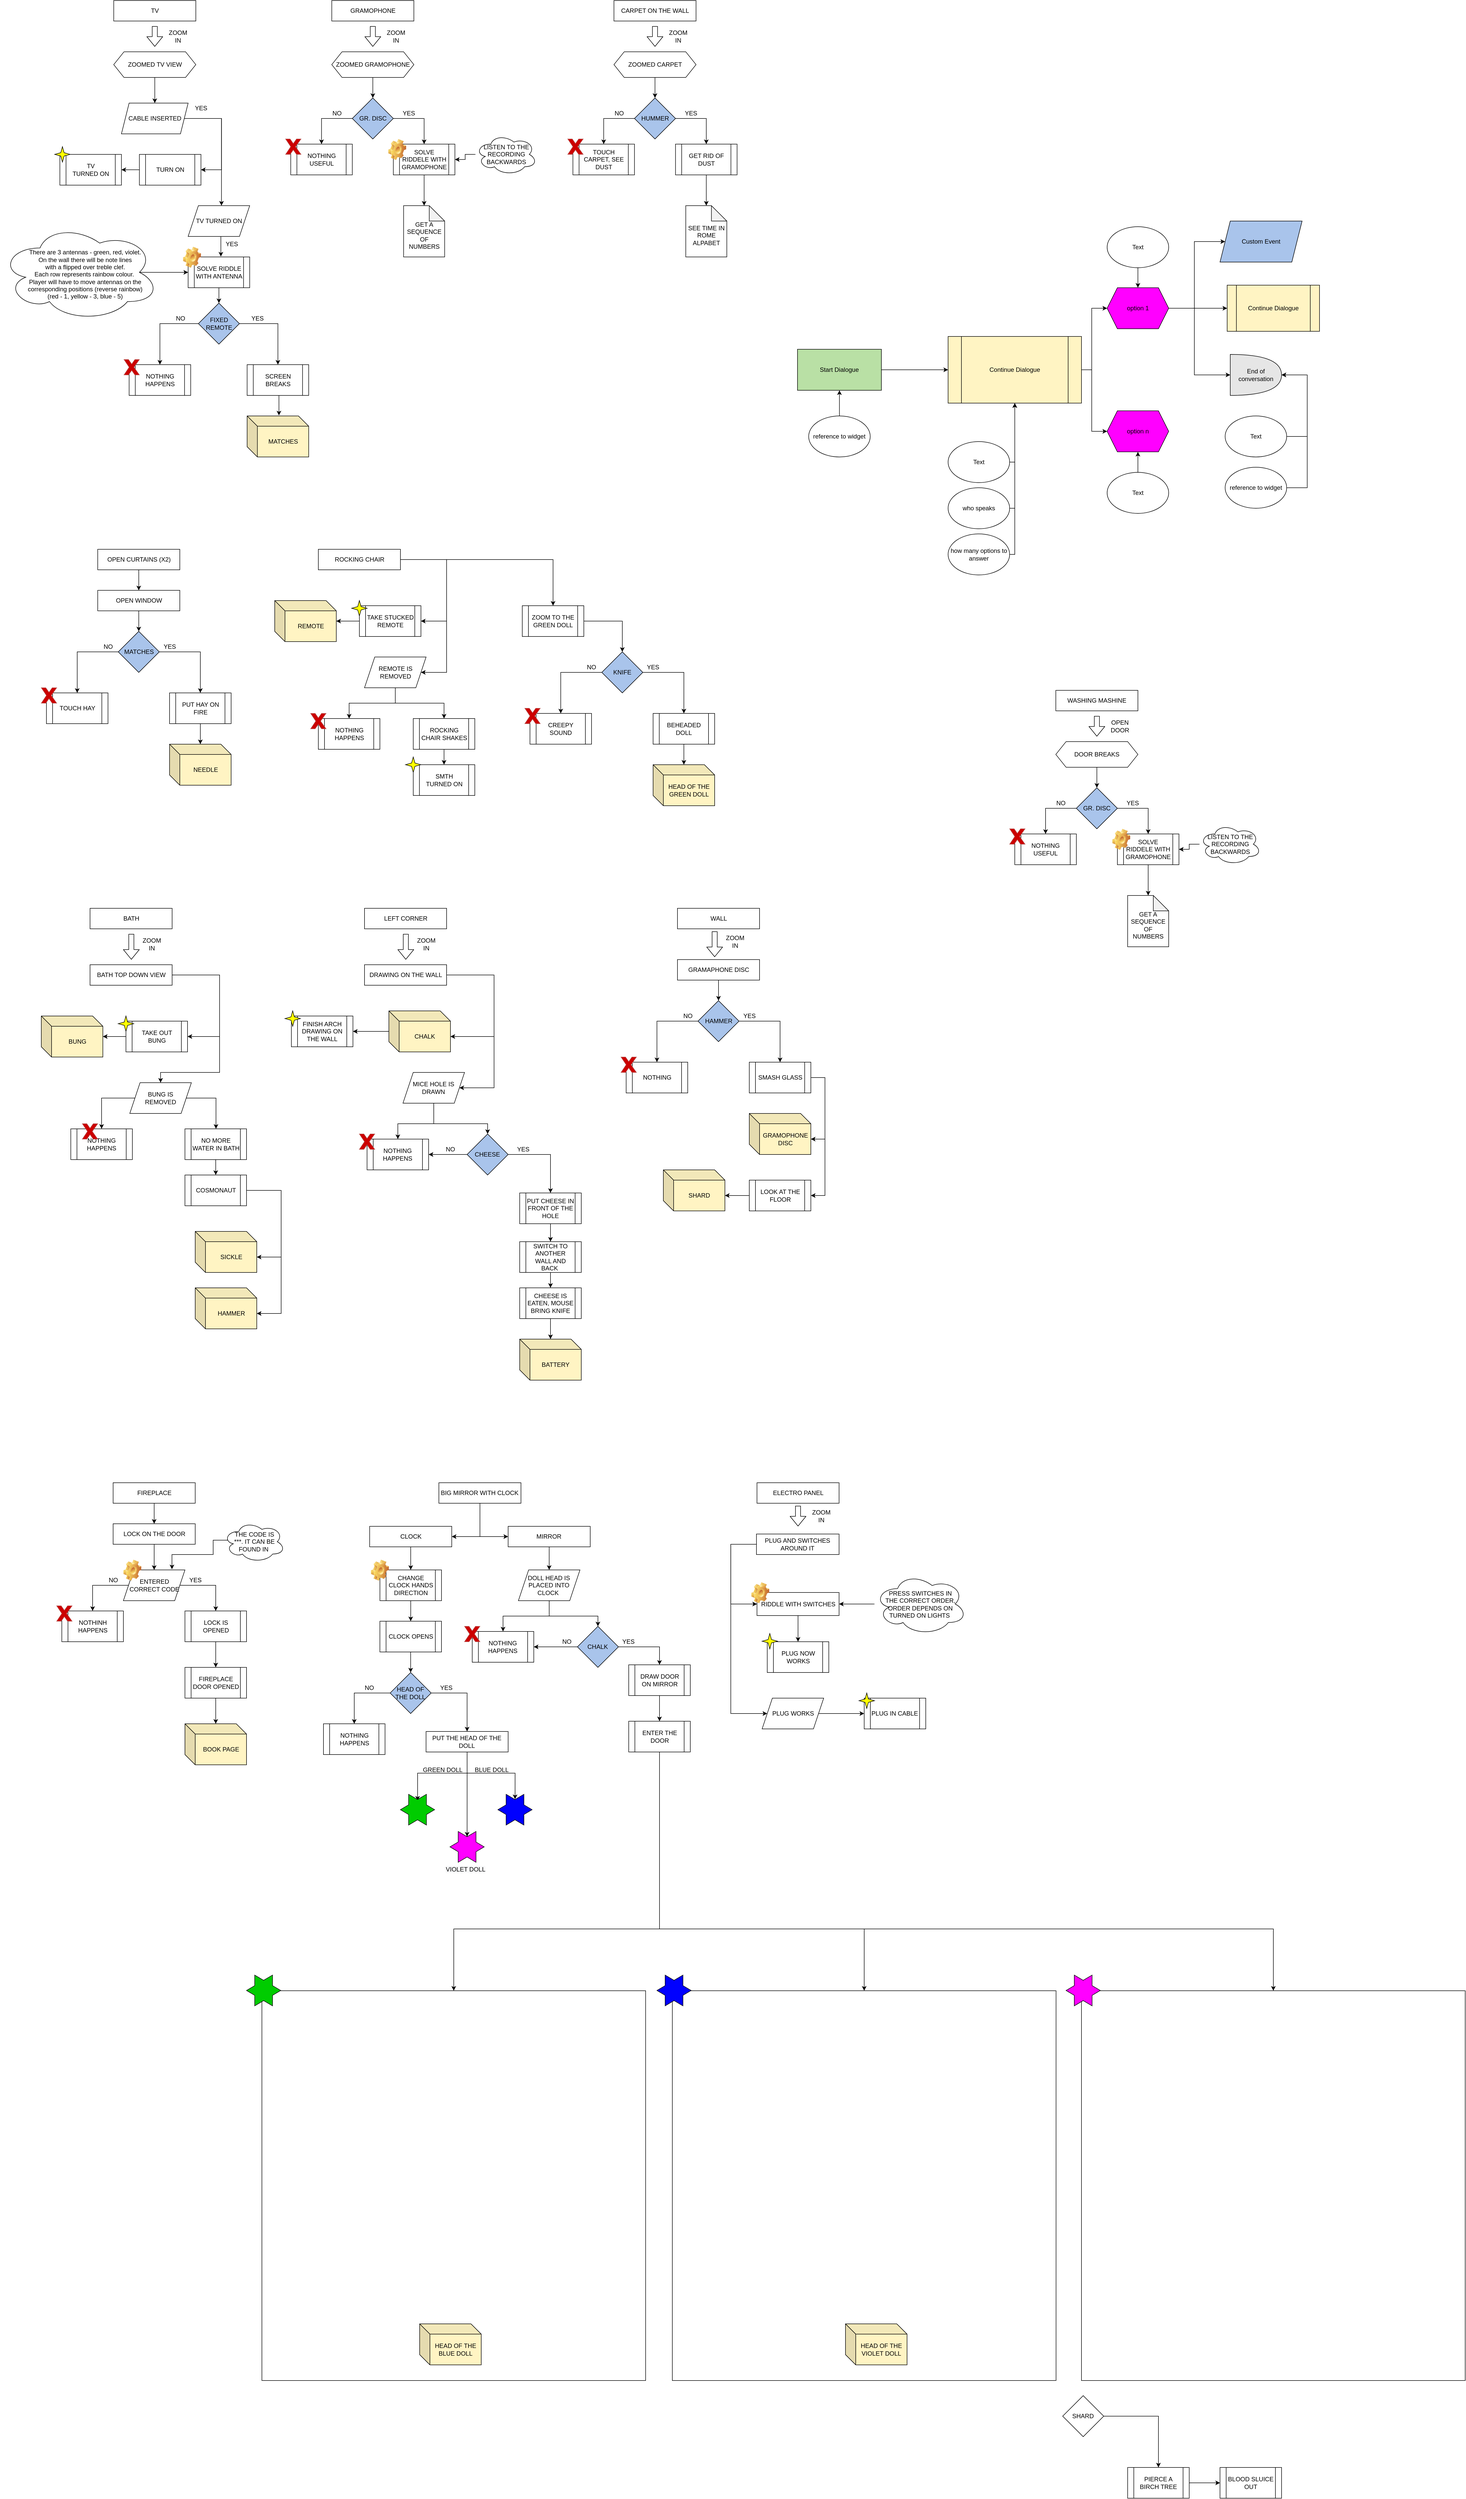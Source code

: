 <mxfile version="14.5.3" type="github">
  <diagram id="aYMY1mHZ9k2ShKbmNArZ" name="Page-1">
    <mxGraphModel dx="813" dy="435" grid="1" gridSize="10" guides="1" tooltips="1" connect="1" arrows="1" fold="1" page="1" pageScale="1" pageWidth="3000" pageHeight="5000" math="0" shadow="0">
      <root>
        <mxCell id="0" />
        <mxCell id="1" parent="0" />
        <mxCell id="fKyOHGvQqj9ZQ_Wkrvua-2" style="edgeStyle=orthogonalEdgeStyle;rounded=0;orthogonalLoop=1;jettySize=auto;html=1;" parent="1" source="fKyOHGvQqj9ZQ_Wkrvua-1" target="fKyOHGvQqj9ZQ_Wkrvua-3" edge="1">
          <mxGeometry relative="1" as="geometry">
            <mxPoint x="312.5" y="1270" as="targetPoint" />
          </mxGeometry>
        </mxCell>
        <mxCell id="fKyOHGvQqj9ZQ_Wkrvua-1" value="OPEN CURTAINS (X2)" style="rounded=0;whiteSpace=wrap;html=1;" parent="1" vertex="1">
          <mxGeometry x="192.5" y="1150" width="160" height="40" as="geometry" />
        </mxCell>
        <mxCell id="fKyOHGvQqj9ZQ_Wkrvua-5" style="edgeStyle=orthogonalEdgeStyle;rounded=0;orthogonalLoop=1;jettySize=auto;html=1;" parent="1" source="fKyOHGvQqj9ZQ_Wkrvua-3" target="fKyOHGvQqj9ZQ_Wkrvua-7" edge="1">
          <mxGeometry relative="1" as="geometry">
            <mxPoint x="312.5" y="1390" as="targetPoint" />
          </mxGeometry>
        </mxCell>
        <mxCell id="fKyOHGvQqj9ZQ_Wkrvua-3" value="OPEN WINDOW" style="rounded=0;whiteSpace=wrap;html=1;" parent="1" vertex="1">
          <mxGeometry x="192.5" y="1230" width="160" height="40" as="geometry" />
        </mxCell>
        <mxCell id="fKyOHGvQqj9ZQ_Wkrvua-8" style="edgeStyle=orthogonalEdgeStyle;rounded=0;orthogonalLoop=1;jettySize=auto;html=1;" parent="1" source="fKyOHGvQqj9ZQ_Wkrvua-7" edge="1">
          <mxGeometry relative="1" as="geometry">
            <mxPoint x="392.5" y="1430" as="targetPoint" />
            <Array as="points">
              <mxPoint x="392.5" y="1350" />
            </Array>
          </mxGeometry>
        </mxCell>
        <mxCell id="fKyOHGvQqj9ZQ_Wkrvua-11" style="edgeStyle=orthogonalEdgeStyle;rounded=0;orthogonalLoop=1;jettySize=auto;html=1;exitX=0;exitY=0.5;exitDx=0;exitDy=0;entryX=0.5;entryY=0;entryDx=0;entryDy=0;" parent="1" source="fKyOHGvQqj9ZQ_Wkrvua-7" target="V-sbIk7G-f1cfFd6dR_4-8" edge="1">
          <mxGeometry relative="1" as="geometry">
            <mxPoint x="149.54" y="1426.88" as="targetPoint" />
            <Array as="points">
              <mxPoint x="152.5" y="1350" />
            </Array>
          </mxGeometry>
        </mxCell>
        <mxCell id="fKyOHGvQqj9ZQ_Wkrvua-7" value="MATCHES" style="rhombus;whiteSpace=wrap;html=1;fillColor=#A9C4EB;" parent="1" vertex="1">
          <mxGeometry x="232.5" y="1310" width="80" height="80" as="geometry" />
        </mxCell>
        <mxCell id="fKyOHGvQqj9ZQ_Wkrvua-14" style="edgeStyle=orthogonalEdgeStyle;rounded=0;orthogonalLoop=1;jettySize=auto;html=1;" parent="1" source="fKyOHGvQqj9ZQ_Wkrvua-9" edge="1">
          <mxGeometry relative="1" as="geometry">
            <mxPoint x="392.5" y="1530" as="targetPoint" />
            <Array as="points">
              <mxPoint x="392.5" y="1520" />
              <mxPoint x="392.5" y="1520" />
            </Array>
          </mxGeometry>
        </mxCell>
        <mxCell id="fKyOHGvQqj9ZQ_Wkrvua-9" value="PUT HAY ON FIRE" style="shape=process;whiteSpace=wrap;html=1;backgroundOutline=1;" parent="1" vertex="1">
          <mxGeometry x="332.5" y="1430" width="120" height="60" as="geometry" />
        </mxCell>
        <mxCell id="fKyOHGvQqj9ZQ_Wkrvua-10" value="YES" style="text;html=1;strokeColor=none;fillColor=none;align=center;verticalAlign=middle;whiteSpace=wrap;rounded=0;" parent="1" vertex="1">
          <mxGeometry x="312.5" y="1330" width="40" height="20" as="geometry" />
        </mxCell>
        <mxCell id="fKyOHGvQqj9ZQ_Wkrvua-12" value="NO" style="text;html=1;strokeColor=none;fillColor=none;align=center;verticalAlign=middle;whiteSpace=wrap;rounded=0;" parent="1" vertex="1">
          <mxGeometry x="192.5" y="1330" width="40" height="20" as="geometry" />
        </mxCell>
        <mxCell id="fKyOHGvQqj9ZQ_Wkrvua-15" value="NEEDLE" style="shape=cube;whiteSpace=wrap;html=1;boundedLbl=1;backgroundOutline=1;darkOpacity=0.05;darkOpacity2=0.1;fillColor=#FFF4C3;" parent="1" vertex="1">
          <mxGeometry x="332.5" y="1530" width="120" height="80" as="geometry" />
        </mxCell>
        <mxCell id="fKyOHGvQqj9ZQ_Wkrvua-16" value="TV" style="rounded=0;whiteSpace=wrap;html=1;" parent="1" vertex="1">
          <mxGeometry x="223.7" y="80" width="160" height="40" as="geometry" />
        </mxCell>
        <mxCell id="V-sbIk7G-f1cfFd6dR_4-1" value="" style="shape=flexArrow;endArrow=classic;html=1;" parent="1" edge="1">
          <mxGeometry width="50" height="50" relative="1" as="geometry">
            <mxPoint x="303.7" y="130" as="sourcePoint" />
            <mxPoint x="303.7" y="170" as="targetPoint" />
          </mxGeometry>
        </mxCell>
        <mxCell id="V-sbIk7G-f1cfFd6dR_4-2" value="ZOOM IN" style="text;html=1;strokeColor=none;fillColor=none;align=center;verticalAlign=middle;whiteSpace=wrap;rounded=0;" parent="1" vertex="1">
          <mxGeometry x="328.7" y="140" width="40" height="20" as="geometry" />
        </mxCell>
        <mxCell id="V-sbIk7G-f1cfFd6dR_4-5" style="edgeStyle=orthogonalEdgeStyle;rounded=0;orthogonalLoop=1;jettySize=auto;html=1;exitX=0.5;exitY=1;exitDx=0;exitDy=0;" parent="1" edge="1">
          <mxGeometry relative="1" as="geometry">
            <mxPoint x="303.7" y="220" as="sourcePoint" />
            <mxPoint x="303.7" y="220" as="targetPoint" />
          </mxGeometry>
        </mxCell>
        <mxCell id="V-sbIk7G-f1cfFd6dR_4-9" style="edgeStyle=orthogonalEdgeStyle;rounded=0;orthogonalLoop=1;jettySize=auto;html=1;exitX=0.5;exitY=1;exitDx=0;exitDy=0;entryX=0.5;entryY=0;entryDx=0;entryDy=0;" parent="1" source="V-sbIk7G-f1cfFd6dR_4-6" target="V-sbIk7G-f1cfFd6dR_4-11" edge="1">
          <mxGeometry relative="1" as="geometry">
            <mxPoint x="303.7" y="390" as="targetPoint" />
            <Array as="points" />
          </mxGeometry>
        </mxCell>
        <mxCell id="V-sbIk7G-f1cfFd6dR_4-6" value="ZOOMED TV VIEW" style="shape=hexagon;perimeter=hexagonPerimeter2;whiteSpace=wrap;html=1;fixedSize=1;" parent="1" vertex="1">
          <mxGeometry x="223.7" y="180" width="160" height="50" as="geometry" />
        </mxCell>
        <mxCell id="V-sbIk7G-f1cfFd6dR_4-8" value="&lt;span&gt;TOUCH HAY&lt;/span&gt;" style="shape=process;whiteSpace=wrap;html=1;backgroundOutline=1;" parent="1" vertex="1">
          <mxGeometry x="92.5" y="1430" width="120" height="60" as="geometry" />
        </mxCell>
        <mxCell id="V-sbIk7G-f1cfFd6dR_4-14" style="edgeStyle=orthogonalEdgeStyle;rounded=0;orthogonalLoop=1;jettySize=auto;html=1;exitX=1;exitY=0.5;exitDx=0;exitDy=0;entryX=1;entryY=0.5;entryDx=0;entryDy=0;" parent="1" source="V-sbIk7G-f1cfFd6dR_4-11" target="V-sbIk7G-f1cfFd6dR_4-15" edge="1">
          <mxGeometry relative="1" as="geometry">
            <mxPoint x="433.7" y="380.0" as="targetPoint" />
            <Array as="points">
              <mxPoint x="433.7" y="310" />
              <mxPoint x="433.7" y="410" />
            </Array>
          </mxGeometry>
        </mxCell>
        <mxCell id="V-sbIk7G-f1cfFd6dR_4-19" style="edgeStyle=orthogonalEdgeStyle;rounded=0;orthogonalLoop=1;jettySize=auto;html=1;" parent="1" source="V-sbIk7G-f1cfFd6dR_4-11" edge="1">
          <mxGeometry relative="1" as="geometry">
            <mxPoint x="433.7" y="480" as="targetPoint" />
            <Array as="points">
              <mxPoint x="433.7" y="310" />
            </Array>
          </mxGeometry>
        </mxCell>
        <mxCell id="V-sbIk7G-f1cfFd6dR_4-11" value="CABLE INSERTED" style="shape=parallelogram;perimeter=parallelogramPerimeter;whiteSpace=wrap;html=1;fixedSize=1;size=15;" parent="1" vertex="1">
          <mxGeometry x="238.7" y="280" width="130" height="60" as="geometry" />
        </mxCell>
        <mxCell id="V-sbIk7G-f1cfFd6dR_4-16" style="edgeStyle=orthogonalEdgeStyle;rounded=0;orthogonalLoop=1;jettySize=auto;html=1;entryX=1;entryY=0.5;entryDx=0;entryDy=0;" parent="1" source="V-sbIk7G-f1cfFd6dR_4-15" target="_YruUomcuVvGeMSo5EBF-178" edge="1">
          <mxGeometry relative="1" as="geometry">
            <mxPoint x="233.7" y="410" as="targetPoint" />
          </mxGeometry>
        </mxCell>
        <mxCell id="V-sbIk7G-f1cfFd6dR_4-15" value="TURN ON" style="shape=process;whiteSpace=wrap;html=1;backgroundOutline=1;" parent="1" vertex="1">
          <mxGeometry x="273.7" y="380" width="120" height="60" as="geometry" />
        </mxCell>
        <mxCell id="V-sbIk7G-f1cfFd6dR_4-25" style="edgeStyle=orthogonalEdgeStyle;rounded=0;orthogonalLoop=1;jettySize=auto;html=1;exitX=0.5;exitY=1;exitDx=0;exitDy=0;entryX=0.532;entryY=-0.012;entryDx=0;entryDy=0;entryPerimeter=0;" parent="1" source="V-sbIk7G-f1cfFd6dR_4-18" target="V-sbIk7G-f1cfFd6dR_4-22" edge="1">
          <mxGeometry relative="1" as="geometry" />
        </mxCell>
        <mxCell id="V-sbIk7G-f1cfFd6dR_4-18" value="TV TURNED ON" style="shape=parallelogram;perimeter=parallelogramPerimeter;whiteSpace=wrap;html=1;fixedSize=1;" parent="1" vertex="1">
          <mxGeometry x="368.7" y="480" width="120" height="60" as="geometry" />
        </mxCell>
        <mxCell id="V-sbIk7G-f1cfFd6dR_4-20" value="YES" style="text;html=1;strokeColor=none;fillColor=none;align=center;verticalAlign=middle;whiteSpace=wrap;rounded=0;" parent="1" vertex="1">
          <mxGeometry x="373.7" y="280" width="40" height="20" as="geometry" />
        </mxCell>
        <mxCell id="V-sbIk7G-f1cfFd6dR_4-35" style="edgeStyle=orthogonalEdgeStyle;rounded=0;orthogonalLoop=1;jettySize=auto;html=1;exitX=0.5;exitY=1;exitDx=0;exitDy=0;" parent="1" source="V-sbIk7G-f1cfFd6dR_4-22" target="V-sbIk7G-f1cfFd6dR_4-34" edge="1">
          <mxGeometry relative="1" as="geometry" />
        </mxCell>
        <mxCell id="V-sbIk7G-f1cfFd6dR_4-22" value="SOLVE RIDDLE WITH ANTENNA" style="shape=process;whiteSpace=wrap;html=1;backgroundOutline=1;" parent="1" vertex="1">
          <mxGeometry x="368.7" y="580" width="120" height="60" as="geometry" />
        </mxCell>
        <mxCell id="V-sbIk7G-f1cfFd6dR_4-26" value="YES" style="text;html=1;strokeColor=none;fillColor=none;align=center;verticalAlign=middle;whiteSpace=wrap;rounded=0;" parent="1" vertex="1">
          <mxGeometry x="433.7" y="545" width="40" height="20" as="geometry" />
        </mxCell>
        <mxCell id="V-sbIk7G-f1cfFd6dR_4-31" style="edgeStyle=orthogonalEdgeStyle;rounded=0;orthogonalLoop=1;jettySize=auto;html=1;exitX=0.875;exitY=0.5;exitDx=0;exitDy=0;exitPerimeter=0;entryX=0;entryY=0.5;entryDx=0;entryDy=0;" parent="1" source="V-sbIk7G-f1cfFd6dR_4-28" target="V-sbIk7G-f1cfFd6dR_4-22" edge="1">
          <mxGeometry relative="1" as="geometry">
            <mxPoint x="368.7" y="625" as="targetPoint" />
            <Array as="points">
              <mxPoint x="278" y="610" />
            </Array>
          </mxGeometry>
        </mxCell>
        <mxCell id="V-sbIk7G-f1cfFd6dR_4-28" value="There are 3 antennas - green, red, violet.&lt;br&gt;On the wall there will be note lines &lt;br&gt;with a flipped over&amp;nbsp;&lt;span&gt;treble clef.&lt;/span&gt;&lt;br&gt;Each row represents rainbow colour.&amp;nbsp;&lt;br&gt;Player will have to move antennas on the corresponding positions (reverse rainbow)&lt;br&gt;(red - 1, yellow - 3, blue - 5)" style="ellipse;shape=cloud;whiteSpace=wrap;html=1;spacing=9;spacingTop=13;spacingBottom=6;spacingLeft=20;" parent="1" vertex="1">
          <mxGeometry x="2.5" y="515" width="310" height="190" as="geometry" />
        </mxCell>
        <mxCell id="V-sbIk7G-f1cfFd6dR_4-33" value="MATCHES" style="shape=cube;whiteSpace=wrap;html=1;boundedLbl=1;backgroundOutline=1;darkOpacity=0.05;darkOpacity2=0.1;labelBackgroundColor=none;fillColor=#FFF4C3;" parent="1" vertex="1">
          <mxGeometry x="483.7" y="890" width="120" height="80" as="geometry" />
        </mxCell>
        <mxCell id="V-sbIk7G-f1cfFd6dR_4-39" style="edgeStyle=orthogonalEdgeStyle;rounded=0;orthogonalLoop=1;jettySize=auto;html=1;exitX=1;exitY=0.5;exitDx=0;exitDy=0;entryX=0.5;entryY=0;entryDx=0;entryDy=0;" parent="1" source="V-sbIk7G-f1cfFd6dR_4-34" target="V-sbIk7G-f1cfFd6dR_4-38" edge="1">
          <mxGeometry relative="1" as="geometry" />
        </mxCell>
        <mxCell id="V-sbIk7G-f1cfFd6dR_4-41" style="edgeStyle=orthogonalEdgeStyle;rounded=0;orthogonalLoop=1;jettySize=auto;html=1;" parent="1" source="V-sbIk7G-f1cfFd6dR_4-34" target="V-sbIk7G-f1cfFd6dR_4-37" edge="1">
          <mxGeometry relative="1" as="geometry" />
        </mxCell>
        <mxCell id="V-sbIk7G-f1cfFd6dR_4-34" value="FIXED REMOTE" style="rhombus;whiteSpace=wrap;html=1;fillColor=#A9C4EB;" parent="1" vertex="1">
          <mxGeometry x="388.7" y="670" width="80" height="80" as="geometry" />
        </mxCell>
        <mxCell id="V-sbIk7G-f1cfFd6dR_4-37" value="NOTHING HAPPENS" style="shape=process;whiteSpace=wrap;html=1;backgroundOutline=1;" parent="1" vertex="1">
          <mxGeometry x="253.7" y="790" width="120" height="60" as="geometry" />
        </mxCell>
        <mxCell id="V-sbIk7G-f1cfFd6dR_4-40" style="edgeStyle=orthogonalEdgeStyle;rounded=0;orthogonalLoop=1;jettySize=auto;html=1;exitX=0.5;exitY=1;exitDx=0;exitDy=0;entryX=0.517;entryY=-0.012;entryDx=0;entryDy=0;entryPerimeter=0;" parent="1" source="V-sbIk7G-f1cfFd6dR_4-38" target="V-sbIk7G-f1cfFd6dR_4-33" edge="1">
          <mxGeometry relative="1" as="geometry" />
        </mxCell>
        <mxCell id="V-sbIk7G-f1cfFd6dR_4-38" value="SCREEN BREAKS" style="shape=process;whiteSpace=wrap;html=1;backgroundOutline=1;" parent="1" vertex="1">
          <mxGeometry x="483.7" y="790" width="120" height="60" as="geometry" />
        </mxCell>
        <mxCell id="V-sbIk7G-f1cfFd6dR_4-42" value="NO" style="text;html=1;strokeColor=none;fillColor=none;align=center;verticalAlign=middle;whiteSpace=wrap;rounded=0;" parent="1" vertex="1">
          <mxGeometry x="333.7" y="690" width="40" height="20" as="geometry" />
        </mxCell>
        <mxCell id="V-sbIk7G-f1cfFd6dR_4-43" value="YES" style="text;html=1;strokeColor=none;fillColor=none;align=center;verticalAlign=middle;whiteSpace=wrap;rounded=0;" parent="1" vertex="1">
          <mxGeometry x="483.7" y="690" width="40" height="20" as="geometry" />
        </mxCell>
        <mxCell id="V-sbIk7G-f1cfFd6dR_4-44" value="&lt;div style=&quot;text-align: left&quot;&gt;&lt;span&gt;GRAMOPHONE&lt;/span&gt;&lt;/div&gt;" style="rounded=0;whiteSpace=wrap;html=1;" parent="1" vertex="1">
          <mxGeometry x="648.7" y="80" width="160" height="40" as="geometry" />
        </mxCell>
        <mxCell id="V-sbIk7G-f1cfFd6dR_4-47" value="" style="shape=flexArrow;endArrow=classic;html=1;" parent="1" edge="1">
          <mxGeometry width="50" height="50" relative="1" as="geometry">
            <mxPoint x="728.7" y="130" as="sourcePoint" />
            <mxPoint x="728.7" y="170" as="targetPoint" />
          </mxGeometry>
        </mxCell>
        <mxCell id="V-sbIk7G-f1cfFd6dR_4-48" value="ZOOM IN" style="text;html=1;strokeColor=none;fillColor=none;align=center;verticalAlign=middle;whiteSpace=wrap;rounded=0;" parent="1" vertex="1">
          <mxGeometry x="753.7" y="140" width="40" height="20" as="geometry" />
        </mxCell>
        <mxCell id="V-sbIk7G-f1cfFd6dR_4-49" style="edgeStyle=orthogonalEdgeStyle;rounded=0;orthogonalLoop=1;jettySize=auto;html=1;exitX=0.5;exitY=1;exitDx=0;exitDy=0;" parent="1" edge="1">
          <mxGeometry relative="1" as="geometry">
            <mxPoint x="728.7" y="220" as="sourcePoint" />
            <mxPoint x="728.7" y="220" as="targetPoint" />
          </mxGeometry>
        </mxCell>
        <mxCell id="V-sbIk7G-f1cfFd6dR_4-51" style="edgeStyle=orthogonalEdgeStyle;rounded=0;orthogonalLoop=1;jettySize=auto;html=1;exitX=0.5;exitY=1;exitDx=0;exitDy=0;" parent="1" source="V-sbIk7G-f1cfFd6dR_4-50" target="V-sbIk7G-f1cfFd6dR_4-52" edge="1">
          <mxGeometry relative="1" as="geometry">
            <mxPoint x="728.7" y="280" as="targetPoint" />
          </mxGeometry>
        </mxCell>
        <mxCell id="V-sbIk7G-f1cfFd6dR_4-50" value="ZOOMED GRAMOPHONE" style="shape=hexagon;perimeter=hexagonPerimeter2;whiteSpace=wrap;html=1;fixedSize=1;" parent="1" vertex="1">
          <mxGeometry x="648.7" y="180" width="160" height="50" as="geometry" />
        </mxCell>
        <mxCell id="V-sbIk7G-f1cfFd6dR_4-53" style="edgeStyle=orthogonalEdgeStyle;rounded=0;orthogonalLoop=1;jettySize=auto;html=1;exitX=1;exitY=0.5;exitDx=0;exitDy=0;" parent="1" source="V-sbIk7G-f1cfFd6dR_4-52" target="V-sbIk7G-f1cfFd6dR_4-54" edge="1">
          <mxGeometry relative="1" as="geometry">
            <mxPoint x="828.7" y="390" as="targetPoint" />
          </mxGeometry>
        </mxCell>
        <mxCell id="V-sbIk7G-f1cfFd6dR_4-57" style="edgeStyle=orthogonalEdgeStyle;rounded=0;orthogonalLoop=1;jettySize=auto;html=1;exitX=0;exitY=0.5;exitDx=0;exitDy=0;" parent="1" source="V-sbIk7G-f1cfFd6dR_4-52" target="V-sbIk7G-f1cfFd6dR_4-58" edge="1">
          <mxGeometry relative="1" as="geometry">
            <mxPoint x="628.7" y="360" as="targetPoint" />
          </mxGeometry>
        </mxCell>
        <mxCell id="V-sbIk7G-f1cfFd6dR_4-52" value="GR. DISC" style="rhombus;whiteSpace=wrap;html=1;fillColor=#A9C4EB;" parent="1" vertex="1">
          <mxGeometry x="688.7" y="270" width="80" height="80" as="geometry" />
        </mxCell>
        <mxCell id="V-sbIk7G-f1cfFd6dR_4-60" style="edgeStyle=orthogonalEdgeStyle;rounded=0;orthogonalLoop=1;jettySize=auto;html=1;exitX=0.5;exitY=1;exitDx=0;exitDy=0;entryX=0.5;entryY=0;entryDx=0;entryDy=0;entryPerimeter=0;" parent="1" source="V-sbIk7G-f1cfFd6dR_4-54" target="V-sbIk7G-f1cfFd6dR_4-59" edge="1">
          <mxGeometry relative="1" as="geometry" />
        </mxCell>
        <mxCell id="V-sbIk7G-f1cfFd6dR_4-54" value="SOLVE RIDDELE WITH GRAMOPHONE" style="shape=process;whiteSpace=wrap;html=1;backgroundOutline=1;" parent="1" vertex="1">
          <mxGeometry x="768.7" y="360" width="120" height="60" as="geometry" />
        </mxCell>
        <mxCell id="V-sbIk7G-f1cfFd6dR_4-56" style="edgeStyle=orthogonalEdgeStyle;rounded=0;orthogonalLoop=1;jettySize=auto;html=1;entryX=1;entryY=0.5;entryDx=0;entryDy=0;" parent="1" source="V-sbIk7G-f1cfFd6dR_4-55" target="V-sbIk7G-f1cfFd6dR_4-54" edge="1">
          <mxGeometry relative="1" as="geometry" />
        </mxCell>
        <mxCell id="V-sbIk7G-f1cfFd6dR_4-55" value="LISTEN TO THE RECORDING&lt;br&gt;BACKWARDS" style="ellipse;shape=cloud;whiteSpace=wrap;html=1;" parent="1" vertex="1">
          <mxGeometry x="928.7" y="340" width="120" height="80" as="geometry" />
        </mxCell>
        <mxCell id="V-sbIk7G-f1cfFd6dR_4-58" value="NOTHING USEFUL" style="shape=process;whiteSpace=wrap;html=1;backgroundOutline=1;" parent="1" vertex="1">
          <mxGeometry x="568.7" y="360" width="120" height="60" as="geometry" />
        </mxCell>
        <mxCell id="V-sbIk7G-f1cfFd6dR_4-59" value="GET A SEQUENCE OF NUMBERS" style="shape=note;whiteSpace=wrap;html=1;backgroundOutline=1;darkOpacity=0.05;spacingTop=16;" parent="1" vertex="1">
          <mxGeometry x="788.7" y="480" width="80" height="100" as="geometry" />
        </mxCell>
        <mxCell id="V-sbIk7G-f1cfFd6dR_4-61" value="" style="shape=image;html=1;verticalLabelPosition=bottom;verticalAlign=top;imageAspect=1;aspect=fixed;image=img/clipart/Gear_128x128.png" parent="1" vertex="1">
          <mxGeometry x="758.75" y="350" width="34.95" height="41" as="geometry" />
        </mxCell>
        <mxCell id="V-sbIk7G-f1cfFd6dR_4-62" value="" style="shape=image;html=1;verticalLabelPosition=bottom;verticalAlign=top;imageAspect=1;aspect=fixed;image=img/clipart/Gear_128x128.png" parent="1" vertex="1">
          <mxGeometry x="358.75" y="560" width="34.95" height="41" as="geometry" />
        </mxCell>
        <mxCell id="V-sbIk7G-f1cfFd6dR_4-64" value="" style="verticalLabelPosition=bottom;verticalAlign=top;html=1;shape=mxgraph.basic.x;labelBorderColor=none;labelBackgroundColor=none;strokeColor=#b85450;fillColor=#CC0000;" parent="1" vertex="1">
          <mxGeometry x="82.5" y="1420" width="30" height="30" as="geometry" />
        </mxCell>
        <mxCell id="V-sbIk7G-f1cfFd6dR_4-69" value="" style="verticalLabelPosition=bottom;verticalAlign=top;html=1;shape=mxgraph.basic.x;labelBorderColor=none;labelBackgroundColor=none;strokeColor=#b85450;fillColor=#CC0000;" parent="1" vertex="1">
          <mxGeometry x="243.7" y="780" width="30" height="30" as="geometry" />
        </mxCell>
        <mxCell id="V-sbIk7G-f1cfFd6dR_4-70" value="" style="verticalLabelPosition=bottom;verticalAlign=top;html=1;shape=mxgraph.basic.x;labelBorderColor=none;labelBackgroundColor=none;strokeColor=#b85450;fillColor=#CC0000;" parent="1" vertex="1">
          <mxGeometry x="558.7" y="350" width="30" height="30" as="geometry" />
        </mxCell>
        <mxCell id="V-sbIk7G-f1cfFd6dR_4-72" value="NO" style="text;html=1;strokeColor=none;fillColor=none;align=center;verticalAlign=middle;whiteSpace=wrap;rounded=0;labelBackgroundColor=none;" parent="1" vertex="1">
          <mxGeometry x="638.7" y="290" width="40" height="20" as="geometry" />
        </mxCell>
        <mxCell id="V-sbIk7G-f1cfFd6dR_4-74" value="YES" style="text;html=1;strokeColor=none;fillColor=none;align=center;verticalAlign=middle;whiteSpace=wrap;rounded=0;labelBackgroundColor=none;" parent="1" vertex="1">
          <mxGeometry x="778.7" y="290" width="40" height="20" as="geometry" />
        </mxCell>
        <mxCell id="V-sbIk7G-f1cfFd6dR_4-75" value="CARPET ON THE WALL" style="rounded=0;whiteSpace=wrap;html=1;labelBackgroundColor=none;" parent="1" vertex="1">
          <mxGeometry x="1198.7" y="80" width="160" height="40" as="geometry" />
        </mxCell>
        <mxCell id="V-sbIk7G-f1cfFd6dR_4-76" value="" style="shape=flexArrow;endArrow=classic;html=1;" parent="1" edge="1">
          <mxGeometry width="50" height="50" relative="1" as="geometry">
            <mxPoint x="1278.7" y="130" as="sourcePoint" />
            <mxPoint x="1278.7" y="170" as="targetPoint" />
          </mxGeometry>
        </mxCell>
        <mxCell id="V-sbIk7G-f1cfFd6dR_4-77" value="ZOOM IN" style="text;html=1;strokeColor=none;fillColor=none;align=center;verticalAlign=middle;whiteSpace=wrap;rounded=0;" parent="1" vertex="1">
          <mxGeometry x="1303.7" y="140" width="40" height="20" as="geometry" />
        </mxCell>
        <mxCell id="V-sbIk7G-f1cfFd6dR_4-78" style="edgeStyle=orthogonalEdgeStyle;rounded=0;orthogonalLoop=1;jettySize=auto;html=1;exitX=0.5;exitY=1;exitDx=0;exitDy=0;" parent="1" edge="1">
          <mxGeometry relative="1" as="geometry">
            <mxPoint x="1278.7" y="220" as="sourcePoint" />
            <mxPoint x="1278.7" y="220" as="targetPoint" />
          </mxGeometry>
        </mxCell>
        <mxCell id="V-sbIk7G-f1cfFd6dR_4-92" style="edgeStyle=orthogonalEdgeStyle;rounded=0;orthogonalLoop=1;jettySize=auto;html=1;exitX=0.5;exitY=1;exitDx=0;exitDy=0;entryX=0.5;entryY=0;entryDx=0;entryDy=0;" parent="1" source="V-sbIk7G-f1cfFd6dR_4-79" target="V-sbIk7G-f1cfFd6dR_4-83" edge="1">
          <mxGeometry relative="1" as="geometry" />
        </mxCell>
        <mxCell id="V-sbIk7G-f1cfFd6dR_4-79" value="ZOOMED CARPET" style="shape=hexagon;perimeter=hexagonPerimeter2;whiteSpace=wrap;html=1;fixedSize=1;" parent="1" vertex="1">
          <mxGeometry x="1198.7" y="180" width="160" height="50" as="geometry" />
        </mxCell>
        <mxCell id="V-sbIk7G-f1cfFd6dR_4-81" style="edgeStyle=orthogonalEdgeStyle;rounded=0;orthogonalLoop=1;jettySize=auto;html=1;exitX=1;exitY=0.5;exitDx=0;exitDy=0;" parent="1" source="V-sbIk7G-f1cfFd6dR_4-83" target="V-sbIk7G-f1cfFd6dR_4-85" edge="1">
          <mxGeometry relative="1" as="geometry">
            <mxPoint x="1378.7" y="390" as="targetPoint" />
          </mxGeometry>
        </mxCell>
        <mxCell id="V-sbIk7G-f1cfFd6dR_4-82" style="edgeStyle=orthogonalEdgeStyle;rounded=0;orthogonalLoop=1;jettySize=auto;html=1;exitX=0;exitY=0.5;exitDx=0;exitDy=0;" parent="1" source="V-sbIk7G-f1cfFd6dR_4-83" target="V-sbIk7G-f1cfFd6dR_4-86" edge="1">
          <mxGeometry relative="1" as="geometry">
            <mxPoint x="1178.7" y="360" as="targetPoint" />
          </mxGeometry>
        </mxCell>
        <mxCell id="V-sbIk7G-f1cfFd6dR_4-83" value="HUMMER" style="rhombus;whiteSpace=wrap;html=1;fillColor=#A9C4EB;" parent="1" vertex="1">
          <mxGeometry x="1238.7" y="270" width="80" height="80" as="geometry" />
        </mxCell>
        <mxCell id="V-sbIk7G-f1cfFd6dR_4-84" style="edgeStyle=orthogonalEdgeStyle;rounded=0;orthogonalLoop=1;jettySize=auto;html=1;exitX=0.5;exitY=1;exitDx=0;exitDy=0;entryX=0.5;entryY=0;entryDx=0;entryDy=0;entryPerimeter=0;" parent="1" source="V-sbIk7G-f1cfFd6dR_4-85" target="V-sbIk7G-f1cfFd6dR_4-87" edge="1">
          <mxGeometry relative="1" as="geometry" />
        </mxCell>
        <mxCell id="V-sbIk7G-f1cfFd6dR_4-85" value="GET RID OF DUST" style="shape=process;whiteSpace=wrap;html=1;backgroundOutline=1;" parent="1" vertex="1">
          <mxGeometry x="1318.7" y="360" width="120" height="60" as="geometry" />
        </mxCell>
        <mxCell id="V-sbIk7G-f1cfFd6dR_4-86" value="TOUCH CARPET, SEE DUST" style="shape=process;whiteSpace=wrap;html=1;backgroundOutline=1;" parent="1" vertex="1">
          <mxGeometry x="1118.7" y="360" width="120" height="60" as="geometry" />
        </mxCell>
        <mxCell id="V-sbIk7G-f1cfFd6dR_4-87" value="SEE TIME IN ROME ALPABET" style="shape=note;whiteSpace=wrap;html=1;backgroundOutline=1;darkOpacity=0.05;spacingTop=16;" parent="1" vertex="1">
          <mxGeometry x="1338.7" y="480" width="80" height="100" as="geometry" />
        </mxCell>
        <mxCell id="V-sbIk7G-f1cfFd6dR_4-89" value="" style="verticalLabelPosition=bottom;verticalAlign=top;html=1;shape=mxgraph.basic.x;labelBorderColor=none;labelBackgroundColor=none;strokeColor=#b85450;fillColor=#CC0000;" parent="1" vertex="1">
          <mxGeometry x="1108.7" y="350" width="30" height="30" as="geometry" />
        </mxCell>
        <mxCell id="V-sbIk7G-f1cfFd6dR_4-90" value="NO" style="text;html=1;strokeColor=none;fillColor=none;align=center;verticalAlign=middle;whiteSpace=wrap;rounded=0;labelBackgroundColor=none;" parent="1" vertex="1">
          <mxGeometry x="1188.7" y="290" width="40" height="20" as="geometry" />
        </mxCell>
        <mxCell id="V-sbIk7G-f1cfFd6dR_4-91" value="YES" style="text;html=1;strokeColor=none;fillColor=none;align=center;verticalAlign=middle;whiteSpace=wrap;rounded=0;labelBackgroundColor=none;" parent="1" vertex="1">
          <mxGeometry x="1328.7" y="290" width="40" height="20" as="geometry" />
        </mxCell>
        <mxCell id="lxquzMer-eeNs5WZ4jsa-15" style="edgeStyle=orthogonalEdgeStyle;rounded=0;orthogonalLoop=1;jettySize=auto;html=1;entryX=1;entryY=0.5;entryDx=0;entryDy=0;" parent="1" source="lxquzMer-eeNs5WZ4jsa-2" target="lxquzMer-eeNs5WZ4jsa-16" edge="1">
          <mxGeometry relative="1" as="geometry">
            <mxPoint x="809.5" y="1300" as="targetPoint" />
            <Array as="points">
              <mxPoint x="872.5" y="1170" />
              <mxPoint x="872.5" y="1290" />
            </Array>
          </mxGeometry>
        </mxCell>
        <mxCell id="lxquzMer-eeNs5WZ4jsa-17" style="edgeStyle=orthogonalEdgeStyle;rounded=0;orthogonalLoop=1;jettySize=auto;html=1;" parent="1" source="lxquzMer-eeNs5WZ4jsa-2" target="lxquzMer-eeNs5WZ4jsa-18" edge="1">
          <mxGeometry relative="1" as="geometry">
            <mxPoint x="872.5" y="1350" as="targetPoint" />
            <Array as="points">
              <mxPoint x="872.5" y="1170" />
              <mxPoint x="872.5" y="1390" />
            </Array>
          </mxGeometry>
        </mxCell>
        <mxCell id="_YruUomcuVvGeMSo5EBF-129" style="edgeStyle=orthogonalEdgeStyle;rounded=0;orthogonalLoop=1;jettySize=auto;html=1;" parent="1" source="lxquzMer-eeNs5WZ4jsa-2" target="_YruUomcuVvGeMSo5EBF-130" edge="1">
          <mxGeometry relative="1" as="geometry">
            <mxPoint x="1080" y="1280" as="targetPoint" />
          </mxGeometry>
        </mxCell>
        <mxCell id="lxquzMer-eeNs5WZ4jsa-2" value="ROCKING CHAIR" style="rounded=0;whiteSpace=wrap;html=1;" parent="1" vertex="1">
          <mxGeometry x="622.5" y="1150" width="160" height="40" as="geometry" />
        </mxCell>
        <mxCell id="lxquzMer-eeNs5WZ4jsa-20" style="edgeStyle=orthogonalEdgeStyle;rounded=0;orthogonalLoop=1;jettySize=auto;html=1;exitX=0;exitY=0.5;exitDx=0;exitDy=0;" parent="1" source="lxquzMer-eeNs5WZ4jsa-16" target="lxquzMer-eeNs5WZ4jsa-21" edge="1">
          <mxGeometry relative="1" as="geometry">
            <mxPoint x="652.5" y="1290.143" as="targetPoint" />
          </mxGeometry>
        </mxCell>
        <mxCell id="lxquzMer-eeNs5WZ4jsa-16" value="TAKE STUCKED REMOTE" style="shape=process;whiteSpace=wrap;html=1;backgroundOutline=1;" parent="1" vertex="1">
          <mxGeometry x="702.5" y="1260" width="120" height="60" as="geometry" />
        </mxCell>
        <mxCell id="lxquzMer-eeNs5WZ4jsa-22" style="edgeStyle=orthogonalEdgeStyle;rounded=0;orthogonalLoop=1;jettySize=auto;html=1;exitX=0.5;exitY=1;exitDx=0;exitDy=0;" parent="1" source="lxquzMer-eeNs5WZ4jsa-18" target="lxquzMer-eeNs5WZ4jsa-23" edge="1">
          <mxGeometry relative="1" as="geometry">
            <mxPoint x="692.5" y="1500" as="targetPoint" />
          </mxGeometry>
        </mxCell>
        <mxCell id="lxquzMer-eeNs5WZ4jsa-24" style="edgeStyle=orthogonalEdgeStyle;rounded=0;orthogonalLoop=1;jettySize=auto;html=1;" parent="1" source="lxquzMer-eeNs5WZ4jsa-18" target="lxquzMer-eeNs5WZ4jsa-26" edge="1">
          <mxGeometry relative="1" as="geometry">
            <mxPoint x="832.5" y="1480" as="targetPoint" />
          </mxGeometry>
        </mxCell>
        <mxCell id="lxquzMer-eeNs5WZ4jsa-18" value="REMOTE IS REMOVED" style="shape=parallelogram;perimeter=parallelogramPerimeter;whiteSpace=wrap;html=1;fixedSize=1;" parent="1" vertex="1">
          <mxGeometry x="712.5" y="1360" width="120" height="60" as="geometry" />
        </mxCell>
        <mxCell id="lxquzMer-eeNs5WZ4jsa-21" value="REMOTE" style="shape=cube;whiteSpace=wrap;html=1;boundedLbl=1;backgroundOutline=1;darkOpacity=0.05;darkOpacity2=0.1;fillColor=#FFF4C3;" parent="1" vertex="1">
          <mxGeometry x="537.5" y="1250.003" width="120" height="80" as="geometry" />
        </mxCell>
        <mxCell id="lxquzMer-eeNs5WZ4jsa-23" value="NOTHING HAPPENS" style="shape=process;whiteSpace=wrap;html=1;backgroundOutline=1;" parent="1" vertex="1">
          <mxGeometry x="622.5" y="1480" width="120" height="60" as="geometry" />
        </mxCell>
        <mxCell id="lxquzMer-eeNs5WZ4jsa-27" style="edgeStyle=orthogonalEdgeStyle;rounded=0;orthogonalLoop=1;jettySize=auto;html=1;" parent="1" source="lxquzMer-eeNs5WZ4jsa-26" target="lxquzMer-eeNs5WZ4jsa-28" edge="1">
          <mxGeometry relative="1" as="geometry">
            <mxPoint x="867.5" y="1600" as="targetPoint" />
          </mxGeometry>
        </mxCell>
        <mxCell id="lxquzMer-eeNs5WZ4jsa-26" value="ROCKING CHAIR SHAKES" style="shape=process;whiteSpace=wrap;html=1;backgroundOutline=1;" parent="1" vertex="1">
          <mxGeometry x="807.5" y="1480" width="120" height="60" as="geometry" />
        </mxCell>
        <mxCell id="lxquzMer-eeNs5WZ4jsa-28" value="SMTH&lt;br&gt;TURNED ON" style="shape=process;whiteSpace=wrap;html=1;backgroundOutline=1;" parent="1" vertex="1">
          <mxGeometry x="807.5" y="1570" width="120" height="60" as="geometry" />
        </mxCell>
        <mxCell id="lxquzMer-eeNs5WZ4jsa-30" value="" style="verticalLabelPosition=bottom;verticalAlign=top;html=1;shape=mxgraph.basic.x;labelBorderColor=none;labelBackgroundColor=none;strokeColor=#b85450;fillColor=#CC0000;" parent="1" vertex="1">
          <mxGeometry x="607.5" y="1470" width="30" height="30" as="geometry" />
        </mxCell>
        <mxCell id="lxquzMer-eeNs5WZ4jsa-31" value="" style="verticalLabelPosition=bottom;verticalAlign=top;html=1;shape=mxgraph.basic.4_point_star_2;dx=0.78;fillColor=#FFFF00;" parent="1" vertex="1">
          <mxGeometry x="792.5" y="1555" width="30" height="30" as="geometry" />
        </mxCell>
        <mxCell id="lxquzMer-eeNs5WZ4jsa-32" value="" style="verticalLabelPosition=bottom;verticalAlign=top;html=1;shape=mxgraph.basic.4_point_star_2;dx=0.78;fillColor=#FFFF00;" parent="1" vertex="1">
          <mxGeometry x="687.5" y="1250" width="30" height="30" as="geometry" />
        </mxCell>
        <mxCell id="_YruUomcuVvGeMSo5EBF-1" style="edgeStyle=orthogonalEdgeStyle;rounded=0;orthogonalLoop=1;jettySize=auto;html=1;entryX=0.5;entryY=0;entryDx=0;entryDy=0;exitX=0.5;exitY=1;exitDx=0;exitDy=0;" parent="1" source="_YruUomcuVvGeMSo5EBF-48" target="_YruUomcuVvGeMSo5EBF-32" edge="1">
          <mxGeometry relative="1" as="geometry">
            <mxPoint x="302.5" y="3050" as="targetPoint" />
          </mxGeometry>
        </mxCell>
        <mxCell id="_YruUomcuVvGeMSo5EBF-50" style="edgeStyle=orthogonalEdgeStyle;rounded=0;orthogonalLoop=1;jettySize=auto;html=1;" parent="1" source="_YruUomcuVvGeMSo5EBF-2" target="_YruUomcuVvGeMSo5EBF-48" edge="1">
          <mxGeometry relative="1" as="geometry" />
        </mxCell>
        <mxCell id="_YruUomcuVvGeMSo5EBF-2" value="FIREPLACE" style="rounded=0;whiteSpace=wrap;html=1;" parent="1" vertex="1">
          <mxGeometry x="222.5" y="2970" width="160" height="40" as="geometry" />
        </mxCell>
        <mxCell id="_YruUomcuVvGeMSo5EBF-5" style="edgeStyle=orthogonalEdgeStyle;rounded=0;orthogonalLoop=1;jettySize=auto;html=1;exitX=1;exitY=0.5;exitDx=0;exitDy=0;" parent="1" source="_YruUomcuVvGeMSo5EBF-32" target="_YruUomcuVvGeMSo5EBF-9" edge="1">
          <mxGeometry relative="1" as="geometry">
            <mxPoint x="422.5" y="3320" as="targetPoint" />
            <Array as="points">
              <mxPoint x="422.5" y="3170" />
            </Array>
          </mxGeometry>
        </mxCell>
        <mxCell id="_YruUomcuVvGeMSo5EBF-6" style="edgeStyle=orthogonalEdgeStyle;rounded=0;orthogonalLoop=1;jettySize=auto;html=1;exitX=0;exitY=0.5;exitDx=0;exitDy=0;entryX=0.5;entryY=0;entryDx=0;entryDy=0;" parent="1" source="_YruUomcuVvGeMSo5EBF-32" target="_YruUomcuVvGeMSo5EBF-13" edge="1">
          <mxGeometry relative="1" as="geometry">
            <mxPoint x="179.54" y="3316.88" as="targetPoint" />
            <Array as="points">
              <mxPoint x="182.5" y="3170" />
            </Array>
          </mxGeometry>
        </mxCell>
        <mxCell id="_YruUomcuVvGeMSo5EBF-53" style="edgeStyle=orthogonalEdgeStyle;rounded=0;orthogonalLoop=1;jettySize=auto;html=1;entryX=0.5;entryY=0;entryDx=0;entryDy=0;" parent="1" source="_YruUomcuVvGeMSo5EBF-9" target="_YruUomcuVvGeMSo5EBF-52" edge="1">
          <mxGeometry relative="1" as="geometry" />
        </mxCell>
        <mxCell id="_YruUomcuVvGeMSo5EBF-9" value="LOCK IS OPENED" style="shape=process;whiteSpace=wrap;html=1;backgroundOutline=1;" parent="1" vertex="1">
          <mxGeometry x="362.5" y="3220" width="120" height="60" as="geometry" />
        </mxCell>
        <mxCell id="_YruUomcuVvGeMSo5EBF-10" value="YES" style="text;html=1;strokeColor=none;fillColor=none;align=center;verticalAlign=middle;whiteSpace=wrap;rounded=0;" parent="1" vertex="1">
          <mxGeometry x="362.5" y="3150" width="40" height="20" as="geometry" />
        </mxCell>
        <mxCell id="_YruUomcuVvGeMSo5EBF-11" value="NO" style="text;html=1;strokeColor=none;fillColor=none;align=center;verticalAlign=middle;whiteSpace=wrap;rounded=0;" parent="1" vertex="1">
          <mxGeometry x="202.5" y="3150" width="40" height="20" as="geometry" />
        </mxCell>
        <mxCell id="_YruUomcuVvGeMSo5EBF-12" value="BOOK PAGE" style="shape=cube;whiteSpace=wrap;html=1;boundedLbl=1;backgroundOutline=1;darkOpacity=0.05;darkOpacity2=0.1;fillColor=#FFF4C3;" parent="1" vertex="1">
          <mxGeometry x="362.5" y="3440" width="120" height="80" as="geometry" />
        </mxCell>
        <mxCell id="_YruUomcuVvGeMSo5EBF-13" value="&lt;span&gt;NOTHINH HAPPENS&lt;/span&gt;" style="shape=process;whiteSpace=wrap;html=1;backgroundOutline=1;" parent="1" vertex="1">
          <mxGeometry x="122.5" y="3220" width="120" height="60" as="geometry" />
        </mxCell>
        <mxCell id="_YruUomcuVvGeMSo5EBF-14" value="" style="verticalLabelPosition=bottom;verticalAlign=top;html=1;shape=mxgraph.basic.x;labelBorderColor=none;labelBackgroundColor=none;strokeColor=#b85450;fillColor=#CC0000;" parent="1" vertex="1">
          <mxGeometry x="112.5" y="3210" width="30" height="30" as="geometry" />
        </mxCell>
        <mxCell id="_YruUomcuVvGeMSo5EBF-61" style="edgeStyle=orthogonalEdgeStyle;rounded=0;orthogonalLoop=1;jettySize=auto;html=1;entryX=1;entryY=0.5;entryDx=0;entryDy=0;" parent="1" source="_YruUomcuVvGeMSo5EBF-17" target="_YruUomcuVvGeMSo5EBF-63" edge="1">
          <mxGeometry relative="1" as="geometry">
            <mxPoint x="882.45" y="3075" as="targetPoint" />
            <Array as="points">
              <mxPoint x="937.45" y="3075" />
            </Array>
          </mxGeometry>
        </mxCell>
        <mxCell id="_YruUomcuVvGeMSo5EBF-62" style="edgeStyle=orthogonalEdgeStyle;rounded=0;orthogonalLoop=1;jettySize=auto;html=1;entryX=0;entryY=0.5;entryDx=0;entryDy=0;" parent="1" source="_YruUomcuVvGeMSo5EBF-17" target="_YruUomcuVvGeMSo5EBF-64" edge="1">
          <mxGeometry relative="1" as="geometry">
            <mxPoint x="987.45" y="3075" as="targetPoint" />
          </mxGeometry>
        </mxCell>
        <mxCell id="_YruUomcuVvGeMSo5EBF-17" value="BIG MIRROR WITH CLOCK" style="rounded=0;whiteSpace=wrap;html=1;" parent="1" vertex="1">
          <mxGeometry x="857.45" y="2970" width="160" height="40" as="geometry" />
        </mxCell>
        <mxCell id="_YruUomcuVvGeMSo5EBF-20" style="edgeStyle=orthogonalEdgeStyle;rounded=0;orthogonalLoop=1;jettySize=auto;html=1;exitX=0.5;exitY=1;exitDx=0;exitDy=0;" parent="1" source="_YruUomcuVvGeMSo5EBF-22" target="_YruUomcuVvGeMSo5EBF-24" edge="1">
          <mxGeometry relative="1" as="geometry">
            <mxPoint x="992.45" y="3280" as="targetPoint" />
          </mxGeometry>
        </mxCell>
        <mxCell id="_YruUomcuVvGeMSo5EBF-21" style="edgeStyle=orthogonalEdgeStyle;rounded=0;orthogonalLoop=1;jettySize=auto;html=1;entryX=0.5;entryY=0;entryDx=0;entryDy=0;" parent="1" source="_YruUomcuVvGeMSo5EBF-22" target="_YruUomcuVvGeMSo5EBF-40" edge="1">
          <mxGeometry relative="1" as="geometry">
            <mxPoint x="1167.45" y="3260" as="targetPoint" />
            <Array as="points">
              <mxPoint x="1072.45" y="3230" />
              <mxPoint x="1167.45" y="3230" />
            </Array>
          </mxGeometry>
        </mxCell>
        <mxCell id="_YruUomcuVvGeMSo5EBF-22" value="DOLL HEAD IS PLACED INTO CLOCK&amp;nbsp;" style="shape=parallelogram;perimeter=parallelogramPerimeter;whiteSpace=wrap;html=1;fixedSize=1;" parent="1" vertex="1">
          <mxGeometry x="1012.45" y="3140" width="120" height="60" as="geometry" />
        </mxCell>
        <mxCell id="_YruUomcuVvGeMSo5EBF-24" value="NOTHING HAPPENS" style="shape=process;whiteSpace=wrap;html=1;backgroundOutline=1;" parent="1" vertex="1">
          <mxGeometry x="922.45" y="3260" width="120" height="60" as="geometry" />
        </mxCell>
        <mxCell id="_YruUomcuVvGeMSo5EBF-28" value="" style="verticalLabelPosition=bottom;verticalAlign=top;html=1;shape=mxgraph.basic.x;labelBorderColor=none;labelBackgroundColor=none;strokeColor=#b85450;fillColor=#CC0000;" parent="1" vertex="1">
          <mxGeometry x="907.45" y="3250" width="30" height="30" as="geometry" />
        </mxCell>
        <mxCell id="_YruUomcuVvGeMSo5EBF-32" value="ENTERED CORRECT CODE" style="shape=parallelogram;perimeter=parallelogramPerimeter;whiteSpace=wrap;html=1;fixedSize=1;" parent="1" vertex="1">
          <mxGeometry x="242.5" y="3140" width="120" height="60" as="geometry" />
        </mxCell>
        <mxCell id="_YruUomcuVvGeMSo5EBF-38" style="edgeStyle=orthogonalEdgeStyle;rounded=0;orthogonalLoop=1;jettySize=auto;html=1;entryX=0.5;entryY=0;entryDx=0;entryDy=0;" parent="1" source="_YruUomcuVvGeMSo5EBF-40" target="_YruUomcuVvGeMSo5EBF-42" edge="1">
          <mxGeometry relative="1" as="geometry">
            <mxPoint x="1287.45" y="3370" as="targetPoint" />
            <Array as="points">
              <mxPoint x="1287.5" y="3290" />
            </Array>
          </mxGeometry>
        </mxCell>
        <mxCell id="_YruUomcuVvGeMSo5EBF-39" style="edgeStyle=orthogonalEdgeStyle;rounded=0;orthogonalLoop=1;jettySize=auto;html=1;exitX=0;exitY=0.5;exitDx=0;exitDy=0;entryX=1;entryY=0.5;entryDx=0;entryDy=0;" parent="1" source="_YruUomcuVvGeMSo5EBF-40" target="_YruUomcuVvGeMSo5EBF-24" edge="1">
          <mxGeometry relative="1" as="geometry">
            <mxPoint x="1047.45" y="3430" as="targetPoint" />
            <Array as="points">
              <mxPoint x="1087.45" y="3290" />
              <mxPoint x="1087.45" y="3290" />
            </Array>
          </mxGeometry>
        </mxCell>
        <mxCell id="_YruUomcuVvGeMSo5EBF-40" value="CHALK" style="rhombus;whiteSpace=wrap;html=1;fillColor=#A9C4EB;" parent="1" vertex="1">
          <mxGeometry x="1127.45" y="3250" width="80" height="80" as="geometry" />
        </mxCell>
        <mxCell id="_YruUomcuVvGeMSo5EBF-42" value="DRAW DOOR ON MIRROR" style="shape=process;whiteSpace=wrap;html=1;backgroundOutline=1;" parent="1" vertex="1">
          <mxGeometry x="1227.5" y="3325" width="120" height="60" as="geometry" />
        </mxCell>
        <mxCell id="_YruUomcuVvGeMSo5EBF-43" value="YES" style="text;html=1;strokeColor=none;fillColor=none;align=center;verticalAlign=middle;whiteSpace=wrap;rounded=0;" parent="1" vertex="1">
          <mxGeometry x="1207.45" y="3270" width="40" height="20" as="geometry" />
        </mxCell>
        <mxCell id="_YruUomcuVvGeMSo5EBF-44" value="NO" style="text;html=1;strokeColor=none;fillColor=none;align=center;verticalAlign=middle;whiteSpace=wrap;rounded=0;" parent="1" vertex="1">
          <mxGeometry x="1087.45" y="3270" width="40" height="20" as="geometry" />
        </mxCell>
        <mxCell id="_YruUomcuVvGeMSo5EBF-48" value="LOCK ON THE DOOR" style="rounded=0;whiteSpace=wrap;html=1;" parent="1" vertex="1">
          <mxGeometry x="222.5" y="3050" width="160" height="40" as="geometry" />
        </mxCell>
        <mxCell id="_YruUomcuVvGeMSo5EBF-51" value="" style="shape=image;html=1;verticalLabelPosition=bottom;verticalAlign=top;imageAspect=1;aspect=fixed;image=img/clipart/Gear_128x128.png" parent="1" vertex="1">
          <mxGeometry x="242.55" y="3120" width="34.95" height="41" as="geometry" />
        </mxCell>
        <mxCell id="_YruUomcuVvGeMSo5EBF-54" style="edgeStyle=orthogonalEdgeStyle;rounded=0;orthogonalLoop=1;jettySize=auto;html=1;" parent="1" source="_YruUomcuVvGeMSo5EBF-52" target="_YruUomcuVvGeMSo5EBF-12" edge="1">
          <mxGeometry relative="1" as="geometry" />
        </mxCell>
        <mxCell id="_YruUomcuVvGeMSo5EBF-52" value="FIREPLACE DOOR OPENED" style="shape=process;whiteSpace=wrap;html=1;backgroundOutline=1;" parent="1" vertex="1">
          <mxGeometry x="362.5" y="3330" width="120" height="60" as="geometry" />
        </mxCell>
        <mxCell id="_YruUomcuVvGeMSo5EBF-59" style="edgeStyle=orthogonalEdgeStyle;rounded=0;orthogonalLoop=1;jettySize=auto;html=1;entryX=0.789;entryY=-0.021;entryDx=0;entryDy=0;entryPerimeter=0;exitX=0.07;exitY=0.4;exitDx=0;exitDy=0;exitPerimeter=0;" parent="1" source="_YruUomcuVvGeMSo5EBF-55" target="_YruUomcuVvGeMSo5EBF-32" edge="1">
          <mxGeometry relative="1" as="geometry">
            <Array as="points">
              <mxPoint x="417.5" y="3082" />
              <mxPoint x="417.5" y="3110" />
              <mxPoint x="337.5" y="3110" />
            </Array>
          </mxGeometry>
        </mxCell>
        <mxCell id="_YruUomcuVvGeMSo5EBF-55" value="THE CODE IS&lt;br&gt;***. IT CAN BE FOUND IN&amp;nbsp;" style="ellipse;shape=cloud;whiteSpace=wrap;html=1;" parent="1" vertex="1">
          <mxGeometry x="437.5" y="3045" width="120" height="80" as="geometry" />
        </mxCell>
        <mxCell id="_YruUomcuVvGeMSo5EBF-65" style="edgeStyle=orthogonalEdgeStyle;rounded=0;orthogonalLoop=1;jettySize=auto;html=1;" parent="1" source="_YruUomcuVvGeMSo5EBF-63" target="_YruUomcuVvGeMSo5EBF-66" edge="1">
          <mxGeometry relative="1" as="geometry">
            <mxPoint x="807.45" y="3145" as="targetPoint" />
          </mxGeometry>
        </mxCell>
        <mxCell id="_YruUomcuVvGeMSo5EBF-63" value="&#xa;&#xa;&lt;span style=&quot;color: rgb(0, 0, 0); font-family: helvetica; font-size: 12px; font-style: normal; font-weight: 400; letter-spacing: normal; text-align: center; text-indent: 0px; text-transform: none; word-spacing: 0px; background-color: rgb(248, 249, 250); display: inline; float: none;&quot;&gt;CLOCK&lt;/span&gt;&#xa;&#xa;" style="rounded=0;whiteSpace=wrap;html=1;" parent="1" vertex="1">
          <mxGeometry x="722.55" y="3055" width="160" height="40" as="geometry" />
        </mxCell>
        <mxCell id="_YruUomcuVvGeMSo5EBF-101" style="edgeStyle=orthogonalEdgeStyle;rounded=0;orthogonalLoop=1;jettySize=auto;html=1;entryX=0.5;entryY=0;entryDx=0;entryDy=0;" parent="1" source="_YruUomcuVvGeMSo5EBF-64" target="_YruUomcuVvGeMSo5EBF-22" edge="1">
          <mxGeometry relative="1" as="geometry" />
        </mxCell>
        <mxCell id="_YruUomcuVvGeMSo5EBF-64" value="MIRROR" style="rounded=0;whiteSpace=wrap;html=1;" parent="1" vertex="1">
          <mxGeometry x="992.45" y="3055" width="160" height="40" as="geometry" />
        </mxCell>
        <mxCell id="_YruUomcuVvGeMSo5EBF-67" style="edgeStyle=orthogonalEdgeStyle;rounded=0;orthogonalLoop=1;jettySize=auto;html=1;entryX=0.5;entryY=0;entryDx=0;entryDy=0;" parent="1" source="_YruUomcuVvGeMSo5EBF-66" target="_YruUomcuVvGeMSo5EBF-71" edge="1">
          <mxGeometry relative="1" as="geometry">
            <mxPoint x="807.45" y="3235.0" as="targetPoint" />
          </mxGeometry>
        </mxCell>
        <mxCell id="_YruUomcuVvGeMSo5EBF-66" value="CHANGE CLOCK HANDS DIRECTION" style="shape=process;whiteSpace=wrap;html=1;backgroundOutline=1;" parent="1" vertex="1">
          <mxGeometry x="742.55" y="3140" width="120" height="60" as="geometry" />
        </mxCell>
        <mxCell id="_YruUomcuVvGeMSo5EBF-69" value="" style="shape=image;html=1;verticalLabelPosition=bottom;verticalAlign=top;imageAspect=1;aspect=fixed;image=img/clipart/Gear_128x128.png" parent="1" vertex="1">
          <mxGeometry x="725.05" y="3120" width="34.95" height="41" as="geometry" />
        </mxCell>
        <mxCell id="_YruUomcuVvGeMSo5EBF-73" style="edgeStyle=orthogonalEdgeStyle;rounded=0;orthogonalLoop=1;jettySize=auto;html=1;entryX=0.5;entryY=0;entryDx=0;entryDy=0;" parent="1" source="_YruUomcuVvGeMSo5EBF-71" target="_YruUomcuVvGeMSo5EBF-85" edge="1">
          <mxGeometry relative="1" as="geometry">
            <mxPoint x="809.95" y="3340" as="targetPoint" />
          </mxGeometry>
        </mxCell>
        <mxCell id="_YruUomcuVvGeMSo5EBF-71" value="CLOCK OPENS" style="shape=process;whiteSpace=wrap;html=1;backgroundOutline=1;" parent="1" vertex="1">
          <mxGeometry x="742.5" y="3240" width="120" height="60" as="geometry" />
        </mxCell>
        <mxCell id="_YruUomcuVvGeMSo5EBF-86" style="edgeStyle=orthogonalEdgeStyle;rounded=0;orthogonalLoop=1;jettySize=auto;html=1;" parent="1" source="_YruUomcuVvGeMSo5EBF-85" target="_YruUomcuVvGeMSo5EBF-87" edge="1">
          <mxGeometry relative="1" as="geometry">
            <mxPoint x="672.45" y="3380" as="targetPoint" />
          </mxGeometry>
        </mxCell>
        <mxCell id="_YruUomcuVvGeMSo5EBF-97" style="edgeStyle=orthogonalEdgeStyle;rounded=0;orthogonalLoop=1;jettySize=auto;html=1;exitX=1;exitY=0.5;exitDx=0;exitDy=0;" parent="1" source="_YruUomcuVvGeMSo5EBF-85" target="_YruUomcuVvGeMSo5EBF-98" edge="1">
          <mxGeometry relative="1" as="geometry">
            <mxPoint x="902.45" y="3490" as="targetPoint" />
            <Array as="points">
              <mxPoint x="912.45" y="3380" />
            </Array>
          </mxGeometry>
        </mxCell>
        <mxCell id="_YruUomcuVvGeMSo5EBF-85" value="HEAD OF THE DOLL" style="rhombus;whiteSpace=wrap;html=1;fillColor=#A9C4EB;" parent="1" vertex="1">
          <mxGeometry x="762.45" y="3340" width="80" height="80" as="geometry" />
        </mxCell>
        <mxCell id="_YruUomcuVvGeMSo5EBF-87" value="NOTHING HAPPENS" style="shape=process;whiteSpace=wrap;html=1;backgroundOutline=1;" parent="1" vertex="1">
          <mxGeometry x="632.5" y="3440" width="120" height="60" as="geometry" />
        </mxCell>
        <mxCell id="_YruUomcuVvGeMSo5EBF-88" value="NO" style="text;html=1;strokeColor=none;fillColor=none;align=center;verticalAlign=middle;whiteSpace=wrap;rounded=0;" parent="1" vertex="1">
          <mxGeometry x="702.45" y="3360" width="40" height="20" as="geometry" />
        </mxCell>
        <mxCell id="l2BhlRt0SlJ-kkqZr0LP-9" style="edgeStyle=orthogonalEdgeStyle;rounded=0;orthogonalLoop=1;jettySize=auto;html=1;exitX=0.5;exitY=1;exitDx=0;exitDy=0;entryX=0.502;entryY=0.208;entryDx=0;entryDy=0;entryPerimeter=0;" parent="1" source="_YruUomcuVvGeMSo5EBF-98" target="_YruUomcuVvGeMSo5EBF-113" edge="1">
          <mxGeometry relative="1" as="geometry" />
        </mxCell>
        <mxCell id="l2BhlRt0SlJ-kkqZr0LP-10" style="edgeStyle=orthogonalEdgeStyle;rounded=0;orthogonalLoop=1;jettySize=auto;html=1;entryX=0.502;entryY=0.158;entryDx=0;entryDy=0;entryPerimeter=0;" parent="1" source="_YruUomcuVvGeMSo5EBF-98" target="_YruUomcuVvGeMSo5EBF-114" edge="1">
          <mxGeometry relative="1" as="geometry" />
        </mxCell>
        <mxCell id="l2BhlRt0SlJ-kkqZr0LP-11" style="edgeStyle=orthogonalEdgeStyle;rounded=0;orthogonalLoop=1;jettySize=auto;html=1;" parent="1" source="_YruUomcuVvGeMSo5EBF-98" edge="1">
          <mxGeometry relative="1" as="geometry">
            <mxPoint x="912.45" y="3660" as="targetPoint" />
          </mxGeometry>
        </mxCell>
        <mxCell id="_YruUomcuVvGeMSo5EBF-98" value="PUT THE HEAD OF THE DOLL" style="rounded=0;whiteSpace=wrap;html=1;" parent="1" vertex="1">
          <mxGeometry x="832.45" y="3455" width="160" height="40" as="geometry" />
        </mxCell>
        <mxCell id="_YruUomcuVvGeMSo5EBF-100" value="YES" style="text;html=1;strokeColor=none;fillColor=none;align=center;verticalAlign=middle;whiteSpace=wrap;rounded=0;" parent="1" vertex="1">
          <mxGeometry x="852.45" y="3360" width="40" height="20" as="geometry" />
        </mxCell>
        <mxCell id="_YruUomcuVvGeMSo5EBF-105" style="edgeStyle=orthogonalEdgeStyle;rounded=0;orthogonalLoop=1;jettySize=auto;html=1;exitX=0.5;exitY=1;exitDx=0;exitDy=0;entryX=0.5;entryY=0;entryDx=0;entryDy=0;" parent="1" source="_YruUomcuVvGeMSo5EBF-42" target="_YruUomcuVvGeMSo5EBF-104" edge="1">
          <mxGeometry relative="1" as="geometry">
            <mxPoint x="1287.5" y="3470" as="sourcePoint" />
          </mxGeometry>
        </mxCell>
        <mxCell id="_YruUomcuVvGeMSo5EBF-126" style="edgeStyle=orthogonalEdgeStyle;rounded=0;orthogonalLoop=1;jettySize=auto;html=1;entryX=0.5;entryY=0;entryDx=0;entryDy=0;" parent="1" source="_YruUomcuVvGeMSo5EBF-104" target="_YruUomcuVvGeMSo5EBF-117" edge="1">
          <mxGeometry relative="1" as="geometry">
            <mxPoint x="1287.5" y="3780" as="targetPoint" />
            <Array as="points">
              <mxPoint x="1288" y="3840" />
              <mxPoint x="886" y="3840" />
            </Array>
          </mxGeometry>
        </mxCell>
        <mxCell id="l2BhlRt0SlJ-kkqZr0LP-13" style="edgeStyle=orthogonalEdgeStyle;rounded=0;orthogonalLoop=1;jettySize=auto;html=1;entryX=0.5;entryY=0;entryDx=0;entryDy=0;" parent="1" source="_YruUomcuVvGeMSo5EBF-104" target="_YruUomcuVvGeMSo5EBF-118" edge="1">
          <mxGeometry relative="1" as="geometry">
            <Array as="points">
              <mxPoint x="1288" y="3840" />
              <mxPoint x="1687" y="3840" />
            </Array>
          </mxGeometry>
        </mxCell>
        <mxCell id="l2BhlRt0SlJ-kkqZr0LP-16" style="edgeStyle=orthogonalEdgeStyle;rounded=0;orthogonalLoop=1;jettySize=auto;html=1;" parent="1" source="_YruUomcuVvGeMSo5EBF-104" target="l2BhlRt0SlJ-kkqZr0LP-14" edge="1">
          <mxGeometry relative="1" as="geometry">
            <Array as="points">
              <mxPoint x="1287" y="3840" />
              <mxPoint x="2484" y="3840" />
            </Array>
          </mxGeometry>
        </mxCell>
        <mxCell id="_YruUomcuVvGeMSo5EBF-104" value="ENTER THE DOOR" style="shape=process;whiteSpace=wrap;html=1;backgroundOutline=1;" parent="1" vertex="1">
          <mxGeometry x="1227.5" y="3435" width="120" height="60" as="geometry" />
        </mxCell>
        <mxCell id="_YruUomcuVvGeMSo5EBF-113" value="" style="verticalLabelPosition=bottom;verticalAlign=top;html=1;shape=mxgraph.basic.6_point_star;fillColor=#00CC00;" parent="1" vertex="1">
          <mxGeometry x="782.5" y="3577.5" width="66.67" height="60" as="geometry" />
        </mxCell>
        <mxCell id="_YruUomcuVvGeMSo5EBF-114" value="" style="verticalLabelPosition=bottom;verticalAlign=top;html=1;shape=mxgraph.basic.6_point_star;fillColor=#0000FF;" parent="1" vertex="1">
          <mxGeometry x="972.5" y="3577.5" width="66.67" height="60" as="geometry" />
        </mxCell>
        <mxCell id="_YruUomcuVvGeMSo5EBF-115" value="GREEN DOLL" style="text;html=1;strokeColor=none;fillColor=none;align=center;verticalAlign=middle;whiteSpace=wrap;rounded=0;" parent="1" vertex="1">
          <mxGeometry x="825" y="3520" width="79.95" height="20" as="geometry" />
        </mxCell>
        <mxCell id="_YruUomcuVvGeMSo5EBF-116" value="BLUE DOLL" style="text;html=1;strokeColor=none;fillColor=none;align=center;verticalAlign=middle;whiteSpace=wrap;rounded=0;" parent="1" vertex="1">
          <mxGeometry x="922.5" y="3520" width="75.05" height="20" as="geometry" />
        </mxCell>
        <mxCell id="_YruUomcuVvGeMSo5EBF-117" value="" style="rounded=0;whiteSpace=wrap;html=1;fillColor=none;" parent="1" vertex="1">
          <mxGeometry x="512.5" y="3960.5" width="747.93" height="760" as="geometry" />
        </mxCell>
        <mxCell id="_YruUomcuVvGeMSo5EBF-118" value="" style="rounded=0;whiteSpace=wrap;html=1;fillColor=none;" parent="1" vertex="1">
          <mxGeometry x="1312.5" y="3960.5" width="747.93" height="760" as="geometry" />
        </mxCell>
        <mxCell id="_YruUomcuVvGeMSo5EBF-119" value="" style="verticalLabelPosition=bottom;verticalAlign=top;html=1;shape=mxgraph.basic.6_point_star;fillColor=#00CC00;" parent="1" vertex="1">
          <mxGeometry x="482.5" y="3930" width="66.67" height="60" as="geometry" />
        </mxCell>
        <mxCell id="_YruUomcuVvGeMSo5EBF-120" value="" style="verticalLabelPosition=bottom;verticalAlign=top;html=1;shape=mxgraph.basic.6_point_star;fillColor=#0000FF;" parent="1" vertex="1">
          <mxGeometry x="1282.5" y="3930" width="66.67" height="60" as="geometry" />
        </mxCell>
        <mxCell id="_YruUomcuVvGeMSo5EBF-128" value="ELECTRO PANEL" style="rounded=0;whiteSpace=wrap;html=1;" parent="1" vertex="1">
          <mxGeometry x="1477.5" y="2970" width="160" height="40" as="geometry" />
        </mxCell>
        <mxCell id="_YruUomcuVvGeMSo5EBF-141" style="edgeStyle=orthogonalEdgeStyle;rounded=0;orthogonalLoop=1;jettySize=auto;html=1;entryX=0.5;entryY=0;entryDx=0;entryDy=0;" parent="1" source="_YruUomcuVvGeMSo5EBF-130" target="_YruUomcuVvGeMSo5EBF-133" edge="1">
          <mxGeometry relative="1" as="geometry" />
        </mxCell>
        <mxCell id="_YruUomcuVvGeMSo5EBF-130" value="ZOOM TO THE GREEN DOLL" style="shape=process;whiteSpace=wrap;html=1;backgroundOutline=1;" parent="1" vertex="1">
          <mxGeometry x="1020" y="1260" width="120" height="60" as="geometry" />
        </mxCell>
        <mxCell id="_YruUomcuVvGeMSo5EBF-131" style="edgeStyle=orthogonalEdgeStyle;rounded=0;orthogonalLoop=1;jettySize=auto;html=1;" parent="1" source="_YruUomcuVvGeMSo5EBF-133" edge="1">
          <mxGeometry relative="1" as="geometry">
            <mxPoint x="1335" y="1470" as="targetPoint" />
            <Array as="points">
              <mxPoint x="1335" y="1390" />
            </Array>
          </mxGeometry>
        </mxCell>
        <mxCell id="_YruUomcuVvGeMSo5EBF-132" style="edgeStyle=orthogonalEdgeStyle;rounded=0;orthogonalLoop=1;jettySize=auto;html=1;exitX=0;exitY=0.5;exitDx=0;exitDy=0;entryX=0.5;entryY=0;entryDx=0;entryDy=0;" parent="1" source="_YruUomcuVvGeMSo5EBF-133" target="_YruUomcuVvGeMSo5EBF-139" edge="1">
          <mxGeometry relative="1" as="geometry">
            <mxPoint x="1092.04" y="1466.88" as="targetPoint" />
            <Array as="points">
              <mxPoint x="1095" y="1390" />
            </Array>
          </mxGeometry>
        </mxCell>
        <mxCell id="_YruUomcuVvGeMSo5EBF-133" value="KNIFE" style="rhombus;whiteSpace=wrap;html=1;fillColor=#A9C4EB;" parent="1" vertex="1">
          <mxGeometry x="1175" y="1350" width="80" height="80" as="geometry" />
        </mxCell>
        <mxCell id="_YruUomcuVvGeMSo5EBF-134" style="edgeStyle=orthogonalEdgeStyle;rounded=0;orthogonalLoop=1;jettySize=auto;html=1;" parent="1" source="_YruUomcuVvGeMSo5EBF-135" edge="1">
          <mxGeometry relative="1" as="geometry">
            <mxPoint x="1335" y="1570" as="targetPoint" />
            <Array as="points">
              <mxPoint x="1335" y="1560" />
              <mxPoint x="1335" y="1560" />
            </Array>
          </mxGeometry>
        </mxCell>
        <mxCell id="_YruUomcuVvGeMSo5EBF-135" value="BEHEADED DOLL" style="shape=process;whiteSpace=wrap;html=1;backgroundOutline=1;" parent="1" vertex="1">
          <mxGeometry x="1275" y="1470" width="120" height="60" as="geometry" />
        </mxCell>
        <mxCell id="_YruUomcuVvGeMSo5EBF-136" value="YES" style="text;html=1;strokeColor=none;fillColor=none;align=center;verticalAlign=middle;whiteSpace=wrap;rounded=0;" parent="1" vertex="1">
          <mxGeometry x="1255" y="1370" width="40" height="20" as="geometry" />
        </mxCell>
        <mxCell id="_YruUomcuVvGeMSo5EBF-137" value="NO" style="text;html=1;strokeColor=none;fillColor=none;align=center;verticalAlign=middle;whiteSpace=wrap;rounded=0;" parent="1" vertex="1">
          <mxGeometry x="1135" y="1370" width="40" height="20" as="geometry" />
        </mxCell>
        <mxCell id="_YruUomcuVvGeMSo5EBF-138" value="HEAD OF THE GREEN DOLL" style="shape=cube;whiteSpace=wrap;html=1;boundedLbl=1;backgroundOutline=1;darkOpacity=0.05;darkOpacity2=0.1;fillColor=#FFF4C3;" parent="1" vertex="1">
          <mxGeometry x="1275" y="1570" width="120" height="80" as="geometry" />
        </mxCell>
        <mxCell id="_YruUomcuVvGeMSo5EBF-139" value="&lt;span&gt;CREEPY SOUND&lt;/span&gt;" style="shape=process;whiteSpace=wrap;html=1;backgroundOutline=1;" parent="1" vertex="1">
          <mxGeometry x="1035" y="1470" width="120" height="60" as="geometry" />
        </mxCell>
        <mxCell id="_YruUomcuVvGeMSo5EBF-140" value="" style="verticalLabelPosition=bottom;verticalAlign=top;html=1;shape=mxgraph.basic.x;labelBorderColor=none;labelBackgroundColor=none;strokeColor=#b85450;fillColor=#CC0000;" parent="1" vertex="1">
          <mxGeometry x="1025" y="1460" width="30" height="30" as="geometry" />
        </mxCell>
        <mxCell id="_YruUomcuVvGeMSo5EBF-143" value="" style="shape=flexArrow;endArrow=classic;html=1;" parent="1" edge="1">
          <mxGeometry width="50" height="50" relative="1" as="geometry">
            <mxPoint x="1557.5" y="3015" as="sourcePoint" />
            <mxPoint x="1557.5" y="3055" as="targetPoint" />
          </mxGeometry>
        </mxCell>
        <mxCell id="_YruUomcuVvGeMSo5EBF-144" value="ZOOM IN" style="text;html=1;strokeColor=none;fillColor=none;align=center;verticalAlign=middle;whiteSpace=wrap;rounded=0;" parent="1" vertex="1">
          <mxGeometry x="1582.5" y="3025" width="40" height="20" as="geometry" />
        </mxCell>
        <mxCell id="_YruUomcuVvGeMSo5EBF-160" style="edgeStyle=orthogonalEdgeStyle;rounded=0;orthogonalLoop=1;jettySize=auto;html=1;" parent="1" source="_YruUomcuVvGeMSo5EBF-145" target="_YruUomcuVvGeMSo5EBF-158" edge="1">
          <mxGeometry relative="1" as="geometry" />
        </mxCell>
        <mxCell id="_YruUomcuVvGeMSo5EBF-145" value="RIDDLE WITH SWITCHES" style="rounded=0;whiteSpace=wrap;html=1;fillColor=#ffffff;" parent="1" vertex="1">
          <mxGeometry x="1477.5" y="3184" width="160" height="45" as="geometry" />
        </mxCell>
        <mxCell id="_YruUomcuVvGeMSo5EBF-147" value="" style="shape=image;html=1;verticalLabelPosition=bottom;verticalAlign=top;imageAspect=1;aspect=fixed;image=img/clipart/Gear_128x128.png" parent="1" vertex="1">
          <mxGeometry x="1466.47" y="3164" width="34.95" height="41" as="geometry" />
        </mxCell>
        <mxCell id="_YruUomcuVvGeMSo5EBF-157" style="edgeStyle=orthogonalEdgeStyle;rounded=0;orthogonalLoop=1;jettySize=auto;html=1;entryX=1;entryY=0.5;entryDx=0;entryDy=0;" parent="1" source="_YruUomcuVvGeMSo5EBF-156" target="_YruUomcuVvGeMSo5EBF-145" edge="1">
          <mxGeometry relative="1" as="geometry" />
        </mxCell>
        <mxCell id="_YruUomcuVvGeMSo5EBF-156" value="&lt;font style=&quot;font-size: 12px&quot;&gt;PRESS SWITCHES IN THE CORRECT ORDER, ORDER DEPENDS ON TURNED ON LIGHTS&amp;nbsp;&lt;/font&gt;" style="ellipse;shape=cloud;whiteSpace=wrap;html=1;fillColor=#ffffff;spacing=21;" parent="1" vertex="1">
          <mxGeometry x="1706.47" y="3146.5" width="180" height="120" as="geometry" />
        </mxCell>
        <mxCell id="_YruUomcuVvGeMSo5EBF-158" value="PLUG NOW WORKS" style="shape=process;whiteSpace=wrap;html=1;backgroundOutline=1;" parent="1" vertex="1">
          <mxGeometry x="1497.5" y="3280" width="120" height="60" as="geometry" />
        </mxCell>
        <mxCell id="_YruUomcuVvGeMSo5EBF-159" value="" style="verticalLabelPosition=bottom;verticalAlign=top;html=1;shape=mxgraph.basic.4_point_star_2;dx=0.78;fillColor=#FFFF00;" parent="1" vertex="1">
          <mxGeometry x="1487.5" y="3264" width="30" height="30" as="geometry" />
        </mxCell>
        <mxCell id="_YruUomcuVvGeMSo5EBF-165" style="edgeStyle=orthogonalEdgeStyle;rounded=0;orthogonalLoop=1;jettySize=auto;html=1;entryX=0;entryY=0.5;entryDx=0;entryDy=0;" parent="1" source="_YruUomcuVvGeMSo5EBF-161" target="_YruUomcuVvGeMSo5EBF-145" edge="1">
          <mxGeometry relative="1" as="geometry">
            <Array as="points">
              <mxPoint x="1426.47" y="3090" />
              <mxPoint x="1426.47" y="3207" />
            </Array>
          </mxGeometry>
        </mxCell>
        <mxCell id="_YruUomcuVvGeMSo5EBF-167" style="edgeStyle=orthogonalEdgeStyle;rounded=0;orthogonalLoop=1;jettySize=auto;html=1;entryX=0;entryY=0.5;entryDx=0;entryDy=0;" parent="1" source="_YruUomcuVvGeMSo5EBF-161" target="_YruUomcuVvGeMSo5EBF-172" edge="1">
          <mxGeometry relative="1" as="geometry">
            <mxPoint x="1476.47" y="3390.059" as="targetPoint" />
            <Array as="points">
              <mxPoint x="1426.47" y="3090" />
              <mxPoint x="1426.47" y="3420" />
            </Array>
          </mxGeometry>
        </mxCell>
        <mxCell id="_YruUomcuVvGeMSo5EBF-161" value="PLUG AND SWITCHES AROUND IT" style="rounded=0;whiteSpace=wrap;html=1;fillColor=#ffffff;" parent="1" vertex="1">
          <mxGeometry x="1476.47" y="3070" width="161.03" height="40" as="geometry" />
        </mxCell>
        <mxCell id="_YruUomcuVvGeMSo5EBF-169" value="PLUG IN CABLE" style="shape=process;whiteSpace=wrap;html=1;backgroundOutline=1;fillColor=#ffffff;" parent="1" vertex="1">
          <mxGeometry x="1686.47" y="3390" width="120" height="60" as="geometry" />
        </mxCell>
        <mxCell id="_YruUomcuVvGeMSo5EBF-173" style="edgeStyle=orthogonalEdgeStyle;rounded=0;orthogonalLoop=1;jettySize=auto;html=1;entryX=0;entryY=0.5;entryDx=0;entryDy=0;" parent="1" source="_YruUomcuVvGeMSo5EBF-172" target="_YruUomcuVvGeMSo5EBF-169" edge="1">
          <mxGeometry relative="1" as="geometry" />
        </mxCell>
        <mxCell id="_YruUomcuVvGeMSo5EBF-172" value="PLUG WORKS" style="shape=parallelogram;perimeter=parallelogramPerimeter;whiteSpace=wrap;html=1;fixedSize=1;fillColor=#ffffff;" parent="1" vertex="1">
          <mxGeometry x="1487.5" y="3390" width="120" height="60" as="geometry" />
        </mxCell>
        <mxCell id="_YruUomcuVvGeMSo5EBF-174" value="" style="verticalLabelPosition=bottom;verticalAlign=top;html=1;shape=mxgraph.basic.4_point_star_2;dx=0.78;fillColor=#FFFF00;" parent="1" vertex="1">
          <mxGeometry x="1676.47" y="3380" width="30" height="30" as="geometry" />
        </mxCell>
        <mxCell id="_YruUomcuVvGeMSo5EBF-178" value="&lt;span style=&quot;color: rgb(0 , 0 , 0)&quot;&gt;TV&lt;/span&gt;&lt;br style=&quot;color: rgb(0 , 0 , 0)&quot;&gt;&lt;span style=&quot;color: rgb(0 , 0 , 0)&quot;&gt;TURNED ON&lt;/span&gt;" style="shape=process;whiteSpace=wrap;html=1;backgroundOutline=1;labelBackgroundColor=none;fontColor=#FFF4C3;" parent="1" vertex="1">
          <mxGeometry x="118.7" y="380" width="120" height="60" as="geometry" />
        </mxCell>
        <mxCell id="_YruUomcuVvGeMSo5EBF-179" value="" style="verticalLabelPosition=bottom;verticalAlign=top;html=1;shape=mxgraph.basic.4_point_star_2;dx=0.78;fillColor=#FFFF00;" parent="1" vertex="1">
          <mxGeometry x="108.7" y="365" width="30" height="30" as="geometry" />
        </mxCell>
        <mxCell id="_YruUomcuVvGeMSo5EBF-182" style="edgeStyle=orthogonalEdgeStyle;rounded=0;orthogonalLoop=1;jettySize=auto;html=1;" parent="1" source="_YruUomcuVvGeMSo5EBF-184" target="_YruUomcuVvGeMSo5EBF-189" edge="1">
          <mxGeometry relative="1" as="geometry">
            <mxPoint x="427.5" y="2160" as="targetPoint" />
            <Array as="points">
              <mxPoint x="430" y="1980" />
              <mxPoint x="430" y="2170" />
              <mxPoint x="315" y="2170" />
            </Array>
          </mxGeometry>
        </mxCell>
        <mxCell id="_YruUomcuVvGeMSo5EBF-183" style="edgeStyle=orthogonalEdgeStyle;rounded=0;orthogonalLoop=1;jettySize=auto;html=1;entryX=1;entryY=0.5;entryDx=0;entryDy=0;" parent="1" source="_YruUomcuVvGeMSo5EBF-184" target="_YruUomcuVvGeMSo5EBF-186" edge="1">
          <mxGeometry relative="1" as="geometry">
            <mxPoint x="635" y="2070" as="targetPoint" />
            <Array as="points">
              <mxPoint x="430" y="1980" />
              <mxPoint x="430" y="2100" />
            </Array>
          </mxGeometry>
        </mxCell>
        <mxCell id="_YruUomcuVvGeMSo5EBF-184" value="BATH TOP DOWN VIEW" style="rounded=0;whiteSpace=wrap;html=1;" parent="1" vertex="1">
          <mxGeometry x="177.5" y="1960" width="160" height="40" as="geometry" />
        </mxCell>
        <mxCell id="_YruUomcuVvGeMSo5EBF-185" style="edgeStyle=orthogonalEdgeStyle;rounded=0;orthogonalLoop=1;jettySize=auto;html=1;exitX=0;exitY=0.5;exitDx=0;exitDy=0;" parent="1" source="_YruUomcuVvGeMSo5EBF-186" target="_YruUomcuVvGeMSo5EBF-190" edge="1">
          <mxGeometry relative="1" as="geometry">
            <mxPoint x="197.5" y="2100.143" as="targetPoint" />
          </mxGeometry>
        </mxCell>
        <mxCell id="_YruUomcuVvGeMSo5EBF-186" value="TAKE OUT BUNG" style="shape=process;whiteSpace=wrap;html=1;backgroundOutline=1;" parent="1" vertex="1">
          <mxGeometry x="247.5" y="2070" width="120" height="60" as="geometry" />
        </mxCell>
        <mxCell id="_YruUomcuVvGeMSo5EBF-187" style="edgeStyle=orthogonalEdgeStyle;rounded=0;orthogonalLoop=1;jettySize=auto;html=1;exitX=0;exitY=0.5;exitDx=0;exitDy=0;entryX=0.5;entryY=0;entryDx=0;entryDy=0;" parent="1" source="_YruUomcuVvGeMSo5EBF-189" target="_YruUomcuVvGeMSo5EBF-191" edge="1">
          <mxGeometry relative="1" as="geometry">
            <mxPoint x="265" y="2450" as="targetPoint" />
            <Array as="points">
              <mxPoint x="200" y="2220" />
            </Array>
          </mxGeometry>
        </mxCell>
        <mxCell id="_YruUomcuVvGeMSo5EBF-188" style="edgeStyle=orthogonalEdgeStyle;rounded=0;orthogonalLoop=1;jettySize=auto;html=1;" parent="1" source="_YruUomcuVvGeMSo5EBF-189" target="_YruUomcuVvGeMSo5EBF-193" edge="1">
          <mxGeometry relative="1" as="geometry">
            <mxPoint x="405" y="2430" as="targetPoint" />
            <Array as="points">
              <mxPoint x="423" y="2220" />
            </Array>
          </mxGeometry>
        </mxCell>
        <mxCell id="_YruUomcuVvGeMSo5EBF-189" value="BUNG IS REMOVED" style="shape=parallelogram;perimeter=parallelogramPerimeter;whiteSpace=wrap;html=1;fixedSize=1;spacing=6;" parent="1" vertex="1">
          <mxGeometry x="255" y="2190" width="120" height="60" as="geometry" />
        </mxCell>
        <mxCell id="_YruUomcuVvGeMSo5EBF-190" value="BUNG" style="shape=cube;whiteSpace=wrap;html=1;boundedLbl=1;backgroundOutline=1;darkOpacity=0.05;darkOpacity2=0.1;fillColor=#FFF4C3;" parent="1" vertex="1">
          <mxGeometry x="82.5" y="2060.003" width="120" height="80" as="geometry" />
        </mxCell>
        <mxCell id="_YruUomcuVvGeMSo5EBF-191" value="NOTHING HAPPENS" style="shape=process;whiteSpace=wrap;html=1;backgroundOutline=1;" parent="1" vertex="1">
          <mxGeometry x="140" y="2280" width="120" height="60" as="geometry" />
        </mxCell>
        <mxCell id="_YruUomcuVvGeMSo5EBF-192" style="edgeStyle=orthogonalEdgeStyle;rounded=0;orthogonalLoop=1;jettySize=auto;html=1;" parent="1" source="_YruUomcuVvGeMSo5EBF-193" target="_YruUomcuVvGeMSo5EBF-194" edge="1">
          <mxGeometry relative="1" as="geometry">
            <mxPoint x="422.5" y="2400" as="targetPoint" />
          </mxGeometry>
        </mxCell>
        <mxCell id="_YruUomcuVvGeMSo5EBF-193" value="NO MORE WATER IN BATH" style="shape=process;whiteSpace=wrap;html=1;backgroundOutline=1;" parent="1" vertex="1">
          <mxGeometry x="362.5" y="2280" width="120" height="60" as="geometry" />
        </mxCell>
        <mxCell id="l2BhlRt0SlJ-kkqZr0LP-2" style="edgeStyle=orthogonalEdgeStyle;rounded=0;orthogonalLoop=1;jettySize=auto;html=1;" parent="1" source="_YruUomcuVvGeMSo5EBF-194" target="l2BhlRt0SlJ-kkqZr0LP-3" edge="1">
          <mxGeometry relative="1" as="geometry">
            <mxPoint x="520" y="2510" as="targetPoint" />
            <Array as="points">
              <mxPoint x="550" y="2400" />
              <mxPoint x="550" y="2530" />
            </Array>
          </mxGeometry>
        </mxCell>
        <mxCell id="l2BhlRt0SlJ-kkqZr0LP-4" style="edgeStyle=orthogonalEdgeStyle;rounded=0;orthogonalLoop=1;jettySize=auto;html=1;" parent="1" source="_YruUomcuVvGeMSo5EBF-194" target="l2BhlRt0SlJ-kkqZr0LP-5" edge="1">
          <mxGeometry relative="1" as="geometry">
            <mxPoint x="550" y="2650" as="targetPoint" />
            <Array as="points">
              <mxPoint x="550" y="2400" />
              <mxPoint x="550" y="2640" />
            </Array>
          </mxGeometry>
        </mxCell>
        <mxCell id="_YruUomcuVvGeMSo5EBF-194" value="COSMONAUT" style="shape=process;whiteSpace=wrap;html=1;backgroundOutline=1;" parent="1" vertex="1">
          <mxGeometry x="362.5" y="2370" width="120" height="60" as="geometry" />
        </mxCell>
        <mxCell id="_YruUomcuVvGeMSo5EBF-195" value="" style="verticalLabelPosition=bottom;verticalAlign=top;html=1;shape=mxgraph.basic.x;labelBorderColor=none;labelBackgroundColor=none;strokeColor=#b85450;fillColor=#CC0000;" parent="1" vertex="1">
          <mxGeometry x="162.5" y="2270" width="30" height="30" as="geometry" />
        </mxCell>
        <mxCell id="_YruUomcuVvGeMSo5EBF-197" value="" style="verticalLabelPosition=bottom;verticalAlign=top;html=1;shape=mxgraph.basic.4_point_star_2;dx=0.78;fillColor=#FFFF00;" parent="1" vertex="1">
          <mxGeometry x="232.5" y="2060" width="30" height="30" as="geometry" />
        </mxCell>
        <mxCell id="_YruUomcuVvGeMSo5EBF-214" value="BATH" style="rounded=0;whiteSpace=wrap;html=1;" parent="1" vertex="1">
          <mxGeometry x="177.5" y="1850" width="160" height="40" as="geometry" />
        </mxCell>
        <mxCell id="_YruUomcuVvGeMSo5EBF-216" value="" style="shape=flexArrow;endArrow=classic;html=1;fontColor=#FFF4C3;" parent="1" edge="1">
          <mxGeometry width="50" height="50" relative="1" as="geometry">
            <mxPoint x="258" y="1900" as="sourcePoint" />
            <mxPoint x="258" y="1950" as="targetPoint" />
          </mxGeometry>
        </mxCell>
        <mxCell id="_YruUomcuVvGeMSo5EBF-217" value="ZOOM IN" style="text;html=1;strokeColor=none;fillColor=none;align=center;verticalAlign=middle;whiteSpace=wrap;rounded=0;" parent="1" vertex="1">
          <mxGeometry x="277.5" y="1910" width="40" height="20" as="geometry" />
        </mxCell>
        <mxCell id="_YruUomcuVvGeMSo5EBF-218" style="edgeStyle=orthogonalEdgeStyle;rounded=0;orthogonalLoop=1;jettySize=auto;html=1;" parent="1" source="_YruUomcuVvGeMSo5EBF-221" target="_YruUomcuVvGeMSo5EBF-226" edge="1">
          <mxGeometry relative="1" as="geometry">
            <mxPoint x="962.5" y="2160" as="targetPoint" />
            <Array as="points">
              <mxPoint x="965" y="1980" />
              <mxPoint x="965" y="2200" />
            </Array>
          </mxGeometry>
        </mxCell>
        <mxCell id="_YruUomcuVvGeMSo5EBF-220" style="edgeStyle=orthogonalEdgeStyle;rounded=0;orthogonalLoop=1;jettySize=auto;html=1;entryX=0;entryY=0;entryDx=120;entryDy=50;entryPerimeter=0;fontColor=#FFF4C3;" parent="1" source="_YruUomcuVvGeMSo5EBF-221" target="_YruUomcuVvGeMSo5EBF-235" edge="1">
          <mxGeometry relative="1" as="geometry">
            <Array as="points">
              <mxPoint x="965" y="1980" />
              <mxPoint x="965" y="2100" />
            </Array>
          </mxGeometry>
        </mxCell>
        <mxCell id="_YruUomcuVvGeMSo5EBF-221" value="DRAWING ON THE WALL" style="rounded=0;whiteSpace=wrap;html=1;" parent="1" vertex="1">
          <mxGeometry x="712.5" y="1960" width="160" height="40" as="geometry" />
        </mxCell>
        <mxCell id="_YruUomcuVvGeMSo5EBF-224" style="edgeStyle=orthogonalEdgeStyle;rounded=0;orthogonalLoop=1;jettySize=auto;html=1;exitX=0.5;exitY=1;exitDx=0;exitDy=0;" parent="1" source="_YruUomcuVvGeMSo5EBF-226" target="_YruUomcuVvGeMSo5EBF-228" edge="1">
          <mxGeometry relative="1" as="geometry">
            <mxPoint x="787.45" y="2320" as="targetPoint" />
            <Array as="points">
              <mxPoint x="847.45" y="2270" />
              <mxPoint x="777.45" y="2270" />
            </Array>
          </mxGeometry>
        </mxCell>
        <mxCell id="_YruUomcuVvGeMSo5EBF-225" style="edgeStyle=orthogonalEdgeStyle;rounded=0;orthogonalLoop=1;jettySize=auto;html=1;entryX=0.5;entryY=1;entryDx=0;entryDy=0;" parent="1" source="_YruUomcuVvGeMSo5EBF-226" target="_YruUomcuVvGeMSo5EBF-246" edge="1">
          <mxGeometry relative="1" as="geometry">
            <mxPoint x="952" y="2280" as="targetPoint" />
            <Array as="points">
              <mxPoint x="847" y="2270" />
              <mxPoint x="953" y="2270" />
            </Array>
          </mxGeometry>
        </mxCell>
        <mxCell id="_YruUomcuVvGeMSo5EBF-226" value="MICE HOLE IS DRAWN" style="shape=parallelogram;perimeter=parallelogramPerimeter;whiteSpace=wrap;html=1;fixedSize=1;spacing=6;" parent="1" vertex="1">
          <mxGeometry x="787.45" y="2170" width="120" height="60" as="geometry" />
        </mxCell>
        <mxCell id="_YruUomcuVvGeMSo5EBF-228" value="NOTHING HAPPENS" style="shape=process;whiteSpace=wrap;html=1;backgroundOutline=1;" parent="1" vertex="1">
          <mxGeometry x="717.45" y="2300" width="120" height="60" as="geometry" />
        </mxCell>
        <mxCell id="_YruUomcuVvGeMSo5EBF-255" style="edgeStyle=orthogonalEdgeStyle;rounded=0;orthogonalLoop=1;jettySize=auto;html=1;exitX=0.5;exitY=1;exitDx=0;exitDy=0;fontColor=#FFFFFF;" parent="1" source="_YruUomcuVvGeMSo5EBF-231" target="_YruUomcuVvGeMSo5EBF-257" edge="1">
          <mxGeometry relative="1" as="geometry">
            <mxPoint x="1075" y="2500" as="targetPoint" />
          </mxGeometry>
        </mxCell>
        <mxCell id="_YruUomcuVvGeMSo5EBF-231" value="PUT CHEESE IN FRONT OF THE HOLE" style="shape=process;whiteSpace=wrap;html=1;backgroundOutline=1;" parent="1" vertex="1">
          <mxGeometry x="1015" y="2405" width="120" height="60" as="geometry" />
        </mxCell>
        <mxCell id="_YruUomcuVvGeMSo5EBF-232" value="" style="verticalLabelPosition=bottom;verticalAlign=top;html=1;shape=mxgraph.basic.x;labelBorderColor=none;labelBackgroundColor=none;strokeColor=#b85450;fillColor=#CC0000;" parent="1" vertex="1">
          <mxGeometry x="702.45" y="2290" width="30" height="30" as="geometry" />
        </mxCell>
        <mxCell id="_YruUomcuVvGeMSo5EBF-245" style="edgeStyle=orthogonalEdgeStyle;rounded=0;orthogonalLoop=1;jettySize=auto;html=1;entryX=1;entryY=0.5;entryDx=0;entryDy=0;fontColor=#FFF4C3;" parent="1" source="_YruUomcuVvGeMSo5EBF-235" target="_YruUomcuVvGeMSo5EBF-239" edge="1">
          <mxGeometry relative="1" as="geometry" />
        </mxCell>
        <mxCell id="_YruUomcuVvGeMSo5EBF-235" value="CHALK" style="shape=cube;whiteSpace=wrap;html=1;boundedLbl=1;backgroundOutline=1;darkOpacity=0.05;darkOpacity2=0.1;fillColor=#FFF4C3;" parent="1" vertex="1">
          <mxGeometry x="760" y="2050.003" width="120" height="80" as="geometry" />
        </mxCell>
        <mxCell id="_YruUomcuVvGeMSo5EBF-236" value="LEFT CORNER" style="rounded=0;whiteSpace=wrap;html=1;" parent="1" vertex="1">
          <mxGeometry x="712.5" y="1850" width="160" height="40" as="geometry" />
        </mxCell>
        <mxCell id="_YruUomcuVvGeMSo5EBF-237" value="" style="shape=flexArrow;endArrow=classic;html=1;fontColor=#FFF4C3;" parent="1" edge="1">
          <mxGeometry width="50" height="50" relative="1" as="geometry">
            <mxPoint x="793" y="1900" as="sourcePoint" />
            <mxPoint x="793" y="1950.0" as="targetPoint" />
          </mxGeometry>
        </mxCell>
        <mxCell id="_YruUomcuVvGeMSo5EBF-238" value="ZOOM IN" style="text;html=1;strokeColor=none;fillColor=none;align=center;verticalAlign=middle;whiteSpace=wrap;rounded=0;" parent="1" vertex="1">
          <mxGeometry x="812.5" y="1910" width="40" height="20" as="geometry" />
        </mxCell>
        <mxCell id="_YruUomcuVvGeMSo5EBF-239" value="FINISH ARCH DRAWING ON THE WALL" style="shape=process;whiteSpace=wrap;html=1;backgroundOutline=1;" parent="1" vertex="1">
          <mxGeometry x="569.95" y="2060" width="120" height="60" as="geometry" />
        </mxCell>
        <mxCell id="_YruUomcuVvGeMSo5EBF-240" value="" style="verticalLabelPosition=bottom;verticalAlign=top;html=1;shape=mxgraph.basic.4_point_star_2;dx=0.78;fillColor=#FFFF00;" parent="1" vertex="1">
          <mxGeometry x="557.5" y="2050" width="30" height="30" as="geometry" />
        </mxCell>
        <mxCell id="_YruUomcuVvGeMSo5EBF-250" style="edgeStyle=orthogonalEdgeStyle;rounded=0;orthogonalLoop=1;jettySize=auto;html=1;entryX=1;entryY=0.5;entryDx=0;entryDy=0;fontColor=#FFFFFF;" parent="1" source="_YruUomcuVvGeMSo5EBF-246" target="_YruUomcuVvGeMSo5EBF-228" edge="1">
          <mxGeometry relative="1" as="geometry" />
        </mxCell>
        <mxCell id="_YruUomcuVvGeMSo5EBF-251" style="edgeStyle=orthogonalEdgeStyle;rounded=0;orthogonalLoop=1;jettySize=auto;html=1;exitX=0;exitY=0.5;exitDx=0;exitDy=0;fontColor=#FFFFFF;" parent="1" source="_YruUomcuVvGeMSo5EBF-246" target="_YruUomcuVvGeMSo5EBF-231" edge="1">
          <mxGeometry relative="1" as="geometry" />
        </mxCell>
        <mxCell id="_YruUomcuVvGeMSo5EBF-246" value="&lt;font color=&quot;#000000&quot;&gt;CHEESE&lt;/font&gt;" style="rhombus;whiteSpace=wrap;html=1;labelBackgroundColor=none;fontColor=#FFF4C3;fillColor=#A9C4EB;direction=west;" parent="1" vertex="1">
          <mxGeometry x="912.45" y="2290" width="80" height="80" as="geometry" />
        </mxCell>
        <mxCell id="_YruUomcuVvGeMSo5EBF-249" value="&lt;font color=&quot;#000000&quot;&gt;YES&lt;/font&gt;" style="text;html=1;strokeColor=none;fillColor=none;align=center;verticalAlign=middle;whiteSpace=wrap;rounded=0;labelBackgroundColor=none;fontColor=#FFFFFF;" parent="1" vertex="1">
          <mxGeometry x="1002.45" y="2310" width="40" height="20" as="geometry" />
        </mxCell>
        <mxCell id="_YruUomcuVvGeMSo5EBF-254" value="&lt;font color=&quot;#000000&quot;&gt;NO&lt;/font&gt;" style="text;html=1;strokeColor=none;fillColor=none;align=center;verticalAlign=middle;whiteSpace=wrap;rounded=0;labelBackgroundColor=none;fontColor=#FFFFFF;" parent="1" vertex="1">
          <mxGeometry x="860" y="2310" width="40" height="20" as="geometry" />
        </mxCell>
        <mxCell id="_YruUomcuVvGeMSo5EBF-258" style="edgeStyle=orthogonalEdgeStyle;rounded=0;orthogonalLoop=1;jettySize=auto;html=1;fontColor=#FFFFFF;" parent="1" source="_YruUomcuVvGeMSo5EBF-257" target="_YruUomcuVvGeMSo5EBF-259" edge="1">
          <mxGeometry relative="1" as="geometry">
            <mxPoint x="1075" y="2600" as="targetPoint" />
          </mxGeometry>
        </mxCell>
        <mxCell id="_YruUomcuVvGeMSo5EBF-257" value="&lt;span&gt;SWITCH TO ANOTHER WALL AND BACK&amp;nbsp;&lt;/span&gt;" style="shape=process;whiteSpace=wrap;html=1;backgroundOutline=1;" parent="1" vertex="1">
          <mxGeometry x="1015" y="2500" width="120" height="60" as="geometry" />
        </mxCell>
        <mxCell id="_YruUomcuVvGeMSo5EBF-260" style="edgeStyle=orthogonalEdgeStyle;rounded=0;orthogonalLoop=1;jettySize=auto;html=1;fontColor=#FFFFFF;" parent="1" source="_YruUomcuVvGeMSo5EBF-259" target="_YruUomcuVvGeMSo5EBF-261" edge="1">
          <mxGeometry relative="1" as="geometry">
            <mxPoint x="1075" y="2690" as="targetPoint" />
          </mxGeometry>
        </mxCell>
        <mxCell id="_YruUomcuVvGeMSo5EBF-259" value="CHEESE IS EATEN, MOUSE BRING KNIFE" style="shape=process;whiteSpace=wrap;html=1;backgroundOutline=1;" parent="1" vertex="1">
          <mxGeometry x="1015" y="2590" width="120" height="60" as="geometry" />
        </mxCell>
        <mxCell id="_YruUomcuVvGeMSo5EBF-261" value="BATTERY" style="shape=cube;whiteSpace=wrap;html=1;boundedLbl=1;backgroundOutline=1;darkOpacity=0.05;darkOpacity2=0.1;fillColor=#FFF4C3;" parent="1" vertex="1">
          <mxGeometry x="1015" y="2690" width="120" height="80" as="geometry" />
        </mxCell>
        <mxCell id="l2BhlRt0SlJ-kkqZr0LP-3" value="SICKLE" style="shape=cube;whiteSpace=wrap;html=1;boundedLbl=1;backgroundOutline=1;darkOpacity=0.05;darkOpacity2=0.1;fillColor=#FFF4C3;" parent="1" vertex="1">
          <mxGeometry x="382.5" y="2480" width="120" height="80" as="geometry" />
        </mxCell>
        <mxCell id="l2BhlRt0SlJ-kkqZr0LP-5" value="HAMMER" style="shape=cube;whiteSpace=wrap;html=1;boundedLbl=1;backgroundOutline=1;darkOpacity=0.05;darkOpacity2=0.1;fillColor=#FFF4C3;" parent="1" vertex="1">
          <mxGeometry x="382.5" y="2590" width="120" height="80" as="geometry" />
        </mxCell>
        <mxCell id="l2BhlRt0SlJ-kkqZr0LP-6" value="HEAD OF THE BLUE DOLL" style="shape=cube;whiteSpace=wrap;html=1;boundedLbl=1;backgroundOutline=1;darkOpacity=0.05;darkOpacity2=0.1;fillColor=#FFF4C3;" parent="1" vertex="1">
          <mxGeometry x="820" y="4610" width="120" height="80" as="geometry" />
        </mxCell>
        <mxCell id="l2BhlRt0SlJ-kkqZr0LP-12" value="" style="verticalLabelPosition=bottom;verticalAlign=top;html=1;shape=mxgraph.basic.6_point_star;fillColor=#FF00FF;" parent="1" vertex="1">
          <mxGeometry x="879.11" y="3650" width="66.67" height="60" as="geometry" />
        </mxCell>
        <mxCell id="l2BhlRt0SlJ-kkqZr0LP-14" value="" style="rounded=0;whiteSpace=wrap;html=1;fillColor=none;" parent="1" vertex="1">
          <mxGeometry x="2110" y="3960.5" width="747.93" height="760" as="geometry" />
        </mxCell>
        <mxCell id="l2BhlRt0SlJ-kkqZr0LP-15" value="" style="verticalLabelPosition=bottom;verticalAlign=top;html=1;shape=mxgraph.basic.6_point_star;fillColor=#FF00FF;" parent="1" vertex="1">
          <mxGeometry x="2080" y="3930" width="66.67" height="60" as="geometry" />
        </mxCell>
        <mxCell id="l2BhlRt0SlJ-kkqZr0LP-17" value="HEAD OF THE VIOLET DOLL" style="shape=cube;whiteSpace=wrap;html=1;boundedLbl=1;backgroundOutline=1;darkOpacity=0.05;darkOpacity2=0.1;fillColor=#FFF4C3;" parent="1" vertex="1">
          <mxGeometry x="1650" y="4610" width="120" height="80" as="geometry" />
        </mxCell>
        <mxCell id="l2BhlRt0SlJ-kkqZr0LP-19" value="WALL" style="rounded=0;whiteSpace=wrap;html=1;" parent="1" vertex="1">
          <mxGeometry x="1322.5" y="1850" width="160" height="40" as="geometry" />
        </mxCell>
        <mxCell id="l2BhlRt0SlJ-kkqZr0LP-20" style="edgeStyle=orthogonalEdgeStyle;rounded=0;orthogonalLoop=1;jettySize=auto;html=1;" parent="1" source="l2BhlRt0SlJ-kkqZr0LP-21" target="l2BhlRt0SlJ-kkqZr0LP-24" edge="1">
          <mxGeometry relative="1" as="geometry">
            <mxPoint x="1442.5" y="2110" as="targetPoint" />
          </mxGeometry>
        </mxCell>
        <mxCell id="l2BhlRt0SlJ-kkqZr0LP-21" value="GRAMAPHONE DISC" style="rounded=0;whiteSpace=wrap;html=1;" parent="1" vertex="1">
          <mxGeometry x="1322.5" y="1950" width="160" height="40" as="geometry" />
        </mxCell>
        <mxCell id="l2BhlRt0SlJ-kkqZr0LP-22" style="edgeStyle=orthogonalEdgeStyle;rounded=0;orthogonalLoop=1;jettySize=auto;html=1;" parent="1" source="l2BhlRt0SlJ-kkqZr0LP-24" edge="1">
          <mxGeometry relative="1" as="geometry">
            <mxPoint x="1522.5" y="2150" as="targetPoint" />
            <Array as="points">
              <mxPoint x="1522.5" y="2070" />
            </Array>
          </mxGeometry>
        </mxCell>
        <mxCell id="l2BhlRt0SlJ-kkqZr0LP-23" style="edgeStyle=orthogonalEdgeStyle;rounded=0;orthogonalLoop=1;jettySize=auto;html=1;exitX=0;exitY=0.5;exitDx=0;exitDy=0;entryX=0.5;entryY=0;entryDx=0;entryDy=0;" parent="1" source="l2BhlRt0SlJ-kkqZr0LP-24" target="l2BhlRt0SlJ-kkqZr0LP-30" edge="1">
          <mxGeometry relative="1" as="geometry">
            <mxPoint x="1279.54" y="2146.88" as="targetPoint" />
            <Array as="points">
              <mxPoint x="1282.5" y="2070" />
            </Array>
          </mxGeometry>
        </mxCell>
        <mxCell id="l2BhlRt0SlJ-kkqZr0LP-24" value="HAMMER" style="rhombus;whiteSpace=wrap;html=1;fillColor=#A9C4EB;" parent="1" vertex="1">
          <mxGeometry x="1362.5" y="2030" width="80" height="80" as="geometry" />
        </mxCell>
        <mxCell id="l2BhlRt0SlJ-kkqZr0LP-34" style="edgeStyle=orthogonalEdgeStyle;rounded=0;orthogonalLoop=1;jettySize=auto;html=1;entryX=0;entryY=0;entryDx=120;entryDy=50;entryPerimeter=0;" parent="1" source="l2BhlRt0SlJ-kkqZr0LP-26" target="l2BhlRt0SlJ-kkqZr0LP-29" edge="1">
          <mxGeometry relative="1" as="geometry">
            <Array as="points">
              <mxPoint x="1610" y="2180" />
              <mxPoint x="1610" y="2300" />
            </Array>
          </mxGeometry>
        </mxCell>
        <mxCell id="l2BhlRt0SlJ-kkqZr0LP-35" style="edgeStyle=orthogonalEdgeStyle;rounded=0;orthogonalLoop=1;jettySize=auto;html=1;entryX=1;entryY=0.5;entryDx=0;entryDy=0;" parent="1" source="l2BhlRt0SlJ-kkqZr0LP-26" target="l2BhlRt0SlJ-kkqZr0LP-37" edge="1">
          <mxGeometry relative="1" as="geometry">
            <mxPoint x="1600" y="2440" as="targetPoint" />
            <Array as="points">
              <mxPoint x="1610" y="2180" />
              <mxPoint x="1610" y="2410" />
            </Array>
          </mxGeometry>
        </mxCell>
        <mxCell id="l2BhlRt0SlJ-kkqZr0LP-26" value="SMASH GLASS" style="shape=process;whiteSpace=wrap;html=1;backgroundOutline=1;" parent="1" vertex="1">
          <mxGeometry x="1462.5" y="2150" width="120" height="60" as="geometry" />
        </mxCell>
        <mxCell id="l2BhlRt0SlJ-kkqZr0LP-27" value="YES" style="text;html=1;strokeColor=none;fillColor=none;align=center;verticalAlign=middle;whiteSpace=wrap;rounded=0;" parent="1" vertex="1">
          <mxGeometry x="1442.5" y="2050" width="40" height="20" as="geometry" />
        </mxCell>
        <mxCell id="l2BhlRt0SlJ-kkqZr0LP-28" value="NO" style="text;html=1;strokeColor=none;fillColor=none;align=center;verticalAlign=middle;whiteSpace=wrap;rounded=0;" parent="1" vertex="1">
          <mxGeometry x="1322.5" y="2050" width="40" height="20" as="geometry" />
        </mxCell>
        <mxCell id="l2BhlRt0SlJ-kkqZr0LP-29" value="GRAMOPHONE DISC" style="shape=cube;whiteSpace=wrap;html=1;boundedLbl=1;backgroundOutline=1;darkOpacity=0.05;darkOpacity2=0.1;fillColor=#FFF4C3;" parent="1" vertex="1">
          <mxGeometry x="1462.5" y="2250" width="120" height="80" as="geometry" />
        </mxCell>
        <mxCell id="l2BhlRt0SlJ-kkqZr0LP-30" value="&lt;span&gt;NOTHING&lt;/span&gt;" style="shape=process;whiteSpace=wrap;html=1;backgroundOutline=1;" parent="1" vertex="1">
          <mxGeometry x="1222.5" y="2150" width="120" height="60" as="geometry" />
        </mxCell>
        <mxCell id="l2BhlRt0SlJ-kkqZr0LP-31" value="" style="verticalLabelPosition=bottom;verticalAlign=top;html=1;shape=mxgraph.basic.x;labelBorderColor=none;labelBackgroundColor=none;strokeColor=#b85450;fillColor=#CC0000;" parent="1" vertex="1">
          <mxGeometry x="1212.5" y="2140" width="30" height="30" as="geometry" />
        </mxCell>
        <mxCell id="l2BhlRt0SlJ-kkqZr0LP-32" value="" style="shape=flexArrow;endArrow=classic;html=1;fontColor=#FFF4C3;" parent="1" edge="1">
          <mxGeometry width="50" height="50" relative="1" as="geometry">
            <mxPoint x="1395" y="1895" as="sourcePoint" />
            <mxPoint x="1395" y="1945.0" as="targetPoint" />
          </mxGeometry>
        </mxCell>
        <mxCell id="l2BhlRt0SlJ-kkqZr0LP-33" value="ZOOM IN" style="text;html=1;strokeColor=none;fillColor=none;align=center;verticalAlign=middle;whiteSpace=wrap;rounded=0;" parent="1" vertex="1">
          <mxGeometry x="1414.5" y="1905" width="40" height="20" as="geometry" />
        </mxCell>
        <mxCell id="l2BhlRt0SlJ-kkqZr0LP-36" value="SHARD" style="shape=cube;whiteSpace=wrap;html=1;boundedLbl=1;backgroundOutline=1;darkOpacity=0.05;darkOpacity2=0.1;fillColor=#FFF4C3;" parent="1" vertex="1">
          <mxGeometry x="1295" y="2360" width="120" height="80" as="geometry" />
        </mxCell>
        <mxCell id="l2BhlRt0SlJ-kkqZr0LP-41" style="edgeStyle=orthogonalEdgeStyle;rounded=0;orthogonalLoop=1;jettySize=auto;html=1;exitX=0;exitY=0.5;exitDx=0;exitDy=0;entryX=0;entryY=0;entryDx=120;entryDy=50;entryPerimeter=0;" parent="1" source="l2BhlRt0SlJ-kkqZr0LP-37" target="l2BhlRt0SlJ-kkqZr0LP-36" edge="1">
          <mxGeometry relative="1" as="geometry" />
        </mxCell>
        <mxCell id="l2BhlRt0SlJ-kkqZr0LP-37" value="LOOK AT THE FLOOR" style="shape=process;whiteSpace=wrap;html=1;backgroundOutline=1;fillColor=#FFFFFF;" parent="1" vertex="1">
          <mxGeometry x="1462.5" y="2380" width="120" height="60" as="geometry" />
        </mxCell>
        <mxCell id="l2BhlRt0SlJ-kkqZr0LP-48" style="edgeStyle=orthogonalEdgeStyle;rounded=0;orthogonalLoop=1;jettySize=auto;html=1;" parent="1" source="l2BhlRt0SlJ-kkqZr0LP-42" target="l2BhlRt0SlJ-kkqZr0LP-49" edge="1">
          <mxGeometry relative="1" as="geometry">
            <mxPoint x="2400" y="4920" as="targetPoint" />
          </mxGeometry>
        </mxCell>
        <mxCell id="l2BhlRt0SlJ-kkqZr0LP-42" value="PIERCE A BIRCH TREE" style="shape=process;whiteSpace=wrap;html=1;backgroundOutline=1;fillColor=#FFFFFF;" parent="1" vertex="1">
          <mxGeometry x="2200" y="4890" width="120" height="60" as="geometry" />
        </mxCell>
        <mxCell id="l2BhlRt0SlJ-kkqZr0LP-46" style="edgeStyle=orthogonalEdgeStyle;rounded=0;orthogonalLoop=1;jettySize=auto;html=1;entryX=0.5;entryY=0;entryDx=0;entryDy=0;" parent="1" source="l2BhlRt0SlJ-kkqZr0LP-43" target="l2BhlRt0SlJ-kkqZr0LP-42" edge="1">
          <mxGeometry relative="1" as="geometry" />
        </mxCell>
        <mxCell id="l2BhlRt0SlJ-kkqZr0LP-43" value="SHARD" style="rhombus;whiteSpace=wrap;html=1;fillColor=#FFFFFF;" parent="1" vertex="1">
          <mxGeometry x="2073.34" y="4750" width="80" height="80" as="geometry" />
        </mxCell>
        <mxCell id="l2BhlRt0SlJ-kkqZr0LP-49" value="BLOOD SLUICE OUT" style="shape=process;whiteSpace=wrap;html=1;backgroundOutline=1;" parent="1" vertex="1">
          <mxGeometry x="2380" y="4890" width="120" height="60" as="geometry" />
        </mxCell>
        <mxCell id="ZMk708pan9gEsE1aoRjP-1" value="&lt;span style=&quot;color: rgb(0 , 0 , 0) ; font-family: &amp;#34;helvetica&amp;#34; ; font-size: 12px ; font-style: normal ; font-weight: 400 ; letter-spacing: normal ; text-align: center ; text-indent: 0px ; text-transform: none ; word-spacing: 0px ; background-color: rgb(248 , 249 , 250) ; display: inline ; float: none&quot;&gt;VIOLET DOLL&lt;/span&gt;" style="text;whiteSpace=wrap;html=1;" parent="1" vertex="1">
          <mxGeometry x="868.7" y="3710" width="100" height="30" as="geometry" />
        </mxCell>
        <mxCell id="pC4aaaynee6CVvv4-IQK-5" style="edgeStyle=orthogonalEdgeStyle;rounded=0;orthogonalLoop=1;jettySize=auto;html=1;" parent="1" source="pC4aaaynee6CVvv4-IQK-1" target="pC4aaaynee6CVvv4-IQK-6" edge="1">
          <mxGeometry relative="1" as="geometry">
            <mxPoint x="1920" y="800" as="targetPoint" />
          </mxGeometry>
        </mxCell>
        <mxCell id="pC4aaaynee6CVvv4-IQK-1" value="Start Dialogue" style="rounded=0;whiteSpace=wrap;html=1;fillColor=#B9E0A5;" parent="1" vertex="1">
          <mxGeometry x="1556.47" y="760" width="163.53" height="80" as="geometry" />
        </mxCell>
        <mxCell id="pC4aaaynee6CVvv4-IQK-13" style="edgeStyle=orthogonalEdgeStyle;rounded=0;orthogonalLoop=1;jettySize=auto;html=1;entryX=0;entryY=0.5;entryDx=0;entryDy=0;" parent="1" source="pC4aaaynee6CVvv4-IQK-6" target="pC4aaaynee6CVvv4-IQK-14" edge="1">
          <mxGeometry relative="1" as="geometry">
            <mxPoint x="2160" y="660" as="targetPoint" />
            <Array as="points">
              <mxPoint x="2130" y="800" />
              <mxPoint x="2130" y="680" />
            </Array>
          </mxGeometry>
        </mxCell>
        <mxCell id="pC4aaaynee6CVvv4-IQK-21" style="edgeStyle=orthogonalEdgeStyle;rounded=0;orthogonalLoop=1;jettySize=auto;html=1;entryX=0;entryY=0.5;entryDx=0;entryDy=0;" parent="1" source="pC4aaaynee6CVvv4-IQK-6" target="pC4aaaynee6CVvv4-IQK-17" edge="1">
          <mxGeometry relative="1" as="geometry">
            <Array as="points">
              <mxPoint x="2130" y="800" />
              <mxPoint x="2130" y="920" />
            </Array>
          </mxGeometry>
        </mxCell>
        <mxCell id="pC4aaaynee6CVvv4-IQK-6" value="Continue Dialogue" style="shape=process;whiteSpace=wrap;html=1;backgroundOutline=1;fillColor=#FFF4C3;" parent="1" vertex="1">
          <mxGeometry x="1850" y="735" width="260" height="130" as="geometry" />
        </mxCell>
        <mxCell id="pC4aaaynee6CVvv4-IQK-8" style="edgeStyle=orthogonalEdgeStyle;rounded=0;orthogonalLoop=1;jettySize=auto;html=1;entryX=0.5;entryY=1;entryDx=0;entryDy=0;" parent="1" source="pC4aaaynee6CVvv4-IQK-7" target="pC4aaaynee6CVvv4-IQK-6" edge="1">
          <mxGeometry relative="1" as="geometry">
            <mxPoint x="1950" y="870" as="targetPoint" />
            <Array as="points">
              <mxPoint x="1980" y="980" />
            </Array>
          </mxGeometry>
        </mxCell>
        <mxCell id="pC4aaaynee6CVvv4-IQK-7" value="Text" style="ellipse;whiteSpace=wrap;html=1;" parent="1" vertex="1">
          <mxGeometry x="1850" y="940" width="120" height="80" as="geometry" />
        </mxCell>
        <mxCell id="pC4aaaynee6CVvv4-IQK-10" style="edgeStyle=orthogonalEdgeStyle;rounded=0;orthogonalLoop=1;jettySize=auto;html=1;entryX=0.5;entryY=1;entryDx=0;entryDy=0;" parent="1" source="pC4aaaynee6CVvv4-IQK-9" target="pC4aaaynee6CVvv4-IQK-6" edge="1">
          <mxGeometry relative="1" as="geometry">
            <mxPoint x="1980" y="980" as="targetPoint" />
            <Array as="points">
              <mxPoint x="1980" y="1070" />
            </Array>
          </mxGeometry>
        </mxCell>
        <mxCell id="pC4aaaynee6CVvv4-IQK-9" value="who speaks" style="ellipse;whiteSpace=wrap;html=1;" parent="1" vertex="1">
          <mxGeometry x="1850" y="1030" width="120" height="80" as="geometry" />
        </mxCell>
        <mxCell id="pC4aaaynee6CVvv4-IQK-12" style="edgeStyle=orthogonalEdgeStyle;rounded=0;orthogonalLoop=1;jettySize=auto;html=1;entryX=0.5;entryY=1;entryDx=0;entryDy=0;" parent="1" source="pC4aaaynee6CVvv4-IQK-11" target="pC4aaaynee6CVvv4-IQK-6" edge="1">
          <mxGeometry relative="1" as="geometry">
            <Array as="points">
              <mxPoint x="1980" y="1160" />
            </Array>
          </mxGeometry>
        </mxCell>
        <mxCell id="pC4aaaynee6CVvv4-IQK-11" value="how many options to answer" style="ellipse;whiteSpace=wrap;html=1;" parent="1" vertex="1">
          <mxGeometry x="1850" y="1120" width="120" height="80" as="geometry" />
        </mxCell>
        <mxCell id="pC4aaaynee6CVvv4-IQK-26" style="edgeStyle=orthogonalEdgeStyle;rounded=0;orthogonalLoop=1;jettySize=auto;html=1;entryX=0;entryY=0.5;entryDx=0;entryDy=0;" parent="1" source="pC4aaaynee6CVvv4-IQK-14" target="pC4aaaynee6CVvv4-IQK-28" edge="1">
          <mxGeometry relative="1" as="geometry">
            <mxPoint x="2400" y="680" as="targetPoint" />
            <Array as="points">
              <mxPoint x="2330" y="680" />
              <mxPoint x="2330" y="550" />
            </Array>
          </mxGeometry>
        </mxCell>
        <mxCell id="pC4aaaynee6CVvv4-IQK-30" style="edgeStyle=orthogonalEdgeStyle;rounded=0;orthogonalLoop=1;jettySize=auto;html=1;entryX=0;entryY=0.5;entryDx=0;entryDy=0;" parent="1" source="pC4aaaynee6CVvv4-IQK-14" target="pC4aaaynee6CVvv4-IQK-29" edge="1">
          <mxGeometry relative="1" as="geometry" />
        </mxCell>
        <mxCell id="pC4aaaynee6CVvv4-IQK-31" style="edgeStyle=orthogonalEdgeStyle;rounded=0;orthogonalLoop=1;jettySize=auto;html=1;entryX=0;entryY=0.5;entryDx=0;entryDy=0;entryPerimeter=0;" parent="1" source="pC4aaaynee6CVvv4-IQK-14" target="pC4aaaynee6CVvv4-IQK-23" edge="1">
          <mxGeometry relative="1" as="geometry">
            <Array as="points">
              <mxPoint x="2330" y="680" />
              <mxPoint x="2330" y="810" />
            </Array>
          </mxGeometry>
        </mxCell>
        <mxCell id="pC4aaaynee6CVvv4-IQK-14" value="option 1" style="shape=hexagon;perimeter=hexagonPerimeter2;whiteSpace=wrap;html=1;fixedSize=1;fillColor=#FF00FF;" parent="1" vertex="1">
          <mxGeometry x="2160" y="640" width="120" height="80" as="geometry" />
        </mxCell>
        <mxCell id="pC4aaaynee6CVvv4-IQK-16" style="edgeStyle=orthogonalEdgeStyle;rounded=0;orthogonalLoop=1;jettySize=auto;html=1;entryX=0.5;entryY=0;entryDx=0;entryDy=0;" parent="1" source="pC4aaaynee6CVvv4-IQK-15" target="pC4aaaynee6CVvv4-IQK-14" edge="1">
          <mxGeometry relative="1" as="geometry">
            <Array as="points">
              <mxPoint x="2220" y="615" />
              <mxPoint x="2220" y="615" />
            </Array>
          </mxGeometry>
        </mxCell>
        <mxCell id="pC4aaaynee6CVvv4-IQK-15" value="Text" style="ellipse;whiteSpace=wrap;html=1;" parent="1" vertex="1">
          <mxGeometry x="2160" y="521" width="120" height="80" as="geometry" />
        </mxCell>
        <mxCell id="pC4aaaynee6CVvv4-IQK-17" value="option n" style="shape=hexagon;perimeter=hexagonPerimeter2;whiteSpace=wrap;html=1;fixedSize=1;fillColor=#FF00FF;" parent="1" vertex="1">
          <mxGeometry x="2160" y="880" width="120" height="80" as="geometry" />
        </mxCell>
        <mxCell id="pC4aaaynee6CVvv4-IQK-20" style="edgeStyle=orthogonalEdgeStyle;rounded=0;orthogonalLoop=1;jettySize=auto;html=1;entryX=0.5;entryY=1;entryDx=0;entryDy=0;" parent="1" source="pC4aaaynee6CVvv4-IQK-19" target="pC4aaaynee6CVvv4-IQK-17" edge="1">
          <mxGeometry relative="1" as="geometry" />
        </mxCell>
        <mxCell id="pC4aaaynee6CVvv4-IQK-19" value="Text" style="ellipse;whiteSpace=wrap;html=1;" parent="1" vertex="1">
          <mxGeometry x="2160" y="1000" width="120" height="80" as="geometry" />
        </mxCell>
        <mxCell id="pC4aaaynee6CVvv4-IQK-23" value="End of conversation" style="shape=or;whiteSpace=wrap;html=1;fillColor=#E6E6E6;" parent="1" vertex="1">
          <mxGeometry x="2400" y="770" width="100" height="80" as="geometry" />
        </mxCell>
        <mxCell id="pC4aaaynee6CVvv4-IQK-25" style="edgeStyle=orthogonalEdgeStyle;rounded=0;orthogonalLoop=1;jettySize=auto;html=1;entryX=1;entryY=0.5;entryDx=0;entryDy=0;entryPerimeter=0;" parent="1" source="pC4aaaynee6CVvv4-IQK-24" target="pC4aaaynee6CVvv4-IQK-23" edge="1">
          <mxGeometry relative="1" as="geometry">
            <mxPoint x="2450" y="852" as="targetPoint" />
            <Array as="points">
              <mxPoint x="2550" y="930" />
              <mxPoint x="2550" y="810" />
            </Array>
          </mxGeometry>
        </mxCell>
        <mxCell id="pC4aaaynee6CVvv4-IQK-24" value="Text" style="ellipse;whiteSpace=wrap;html=1;" parent="1" vertex="1">
          <mxGeometry x="2390" y="890" width="120" height="80" as="geometry" />
        </mxCell>
        <mxCell id="pC4aaaynee6CVvv4-IQK-28" value="Custom Event" style="shape=parallelogram;perimeter=parallelogramPerimeter;whiteSpace=wrap;html=1;fixedSize=1;fillColor=#A9C4EB;" parent="1" vertex="1">
          <mxGeometry x="2380" y="510" width="160" height="80" as="geometry" />
        </mxCell>
        <mxCell id="pC4aaaynee6CVvv4-IQK-29" value="Continue Dialogue" style="shape=process;whiteSpace=wrap;html=1;backgroundOutline=1;fillColor=#FFF4C3;" parent="1" vertex="1">
          <mxGeometry x="2393.96" y="635" width="180" height="90" as="geometry" />
        </mxCell>
        <mxCell id="pC4aaaynee6CVvv4-IQK-33" style="edgeStyle=orthogonalEdgeStyle;rounded=0;orthogonalLoop=1;jettySize=auto;html=1;entryX=0.5;entryY=1;entryDx=0;entryDy=0;" parent="1" source="pC4aaaynee6CVvv4-IQK-32" target="pC4aaaynee6CVvv4-IQK-1" edge="1">
          <mxGeometry relative="1" as="geometry" />
        </mxCell>
        <mxCell id="pC4aaaynee6CVvv4-IQK-32" value="reference to widget" style="ellipse;whiteSpace=wrap;html=1;" parent="1" vertex="1">
          <mxGeometry x="1578.24" y="890" width="120" height="80" as="geometry" />
        </mxCell>
        <mxCell id="pC4aaaynee6CVvv4-IQK-35" style="edgeStyle=orthogonalEdgeStyle;rounded=0;orthogonalLoop=1;jettySize=auto;html=1;entryX=1;entryY=0.5;entryDx=0;entryDy=0;entryPerimeter=0;" parent="1" source="pC4aaaynee6CVvv4-IQK-34" target="pC4aaaynee6CVvv4-IQK-23" edge="1">
          <mxGeometry relative="1" as="geometry">
            <Array as="points">
              <mxPoint x="2550" y="1030" />
              <mxPoint x="2550" y="810" />
            </Array>
          </mxGeometry>
        </mxCell>
        <mxCell id="pC4aaaynee6CVvv4-IQK-34" value="reference to widget" style="ellipse;whiteSpace=wrap;html=1;" parent="1" vertex="1">
          <mxGeometry x="2390" y="990" width="120" height="80" as="geometry" />
        </mxCell>
        <mxCell id="Brcqgm5uH1wSkbkTv3Bn-1" value="&lt;div style=&quot;text-align: left&quot;&gt;&lt;span&gt;WASHING MASHINE&lt;/span&gt;&lt;/div&gt;" style="rounded=0;whiteSpace=wrap;html=1;" vertex="1" parent="1">
          <mxGeometry x="2060" y="1425" width="160" height="40" as="geometry" />
        </mxCell>
        <mxCell id="Brcqgm5uH1wSkbkTv3Bn-2" value="" style="shape=flexArrow;endArrow=classic;html=1;" edge="1" parent="1">
          <mxGeometry width="50" height="50" relative="1" as="geometry">
            <mxPoint x="2140" y="1475" as="sourcePoint" />
            <mxPoint x="2140" y="1515" as="targetPoint" />
          </mxGeometry>
        </mxCell>
        <mxCell id="Brcqgm5uH1wSkbkTv3Bn-3" value="OPEN DOOR" style="text;html=1;strokeColor=none;fillColor=none;align=center;verticalAlign=middle;whiteSpace=wrap;rounded=0;" vertex="1" parent="1">
          <mxGeometry x="2165" y="1485" width="40" height="20" as="geometry" />
        </mxCell>
        <mxCell id="Brcqgm5uH1wSkbkTv3Bn-4" style="edgeStyle=orthogonalEdgeStyle;rounded=0;orthogonalLoop=1;jettySize=auto;html=1;exitX=0.5;exitY=1;exitDx=0;exitDy=0;" edge="1" parent="1">
          <mxGeometry relative="1" as="geometry">
            <mxPoint x="2140" y="1565" as="sourcePoint" />
            <mxPoint x="2140" y="1565" as="targetPoint" />
          </mxGeometry>
        </mxCell>
        <mxCell id="Brcqgm5uH1wSkbkTv3Bn-5" style="edgeStyle=orthogonalEdgeStyle;rounded=0;orthogonalLoop=1;jettySize=auto;html=1;exitX=0.5;exitY=1;exitDx=0;exitDy=0;" edge="1" parent="1" source="Brcqgm5uH1wSkbkTv3Bn-6" target="Brcqgm5uH1wSkbkTv3Bn-9">
          <mxGeometry relative="1" as="geometry">
            <mxPoint x="2140" y="1625" as="targetPoint" />
          </mxGeometry>
        </mxCell>
        <mxCell id="Brcqgm5uH1wSkbkTv3Bn-6" value="DOOR BREAKS" style="shape=hexagon;perimeter=hexagonPerimeter2;whiteSpace=wrap;html=1;fixedSize=1;" vertex="1" parent="1">
          <mxGeometry x="2060" y="1525" width="160" height="50" as="geometry" />
        </mxCell>
        <mxCell id="Brcqgm5uH1wSkbkTv3Bn-7" style="edgeStyle=orthogonalEdgeStyle;rounded=0;orthogonalLoop=1;jettySize=auto;html=1;exitX=1;exitY=0.5;exitDx=0;exitDy=0;" edge="1" parent="1" source="Brcqgm5uH1wSkbkTv3Bn-9" target="Brcqgm5uH1wSkbkTv3Bn-11">
          <mxGeometry relative="1" as="geometry">
            <mxPoint x="2240" y="1735" as="targetPoint" />
          </mxGeometry>
        </mxCell>
        <mxCell id="Brcqgm5uH1wSkbkTv3Bn-8" style="edgeStyle=orthogonalEdgeStyle;rounded=0;orthogonalLoop=1;jettySize=auto;html=1;exitX=0;exitY=0.5;exitDx=0;exitDy=0;" edge="1" parent="1" source="Brcqgm5uH1wSkbkTv3Bn-9" target="Brcqgm5uH1wSkbkTv3Bn-14">
          <mxGeometry relative="1" as="geometry">
            <mxPoint x="2040" y="1705" as="targetPoint" />
          </mxGeometry>
        </mxCell>
        <mxCell id="Brcqgm5uH1wSkbkTv3Bn-9" value="GR. DISC" style="rhombus;whiteSpace=wrap;html=1;fillColor=#A9C4EB;" vertex="1" parent="1">
          <mxGeometry x="2100" y="1615" width="80" height="80" as="geometry" />
        </mxCell>
        <mxCell id="Brcqgm5uH1wSkbkTv3Bn-10" style="edgeStyle=orthogonalEdgeStyle;rounded=0;orthogonalLoop=1;jettySize=auto;html=1;exitX=0.5;exitY=1;exitDx=0;exitDy=0;entryX=0.5;entryY=0;entryDx=0;entryDy=0;entryPerimeter=0;" edge="1" parent="1" source="Brcqgm5uH1wSkbkTv3Bn-11" target="Brcqgm5uH1wSkbkTv3Bn-15">
          <mxGeometry relative="1" as="geometry" />
        </mxCell>
        <mxCell id="Brcqgm5uH1wSkbkTv3Bn-11" value="SOLVE RIDDELE WITH GRAMOPHONE" style="shape=process;whiteSpace=wrap;html=1;backgroundOutline=1;" vertex="1" parent="1">
          <mxGeometry x="2180" y="1705" width="120" height="60" as="geometry" />
        </mxCell>
        <mxCell id="Brcqgm5uH1wSkbkTv3Bn-12" style="edgeStyle=orthogonalEdgeStyle;rounded=0;orthogonalLoop=1;jettySize=auto;html=1;entryX=1;entryY=0.5;entryDx=0;entryDy=0;" edge="1" parent="1" source="Brcqgm5uH1wSkbkTv3Bn-13" target="Brcqgm5uH1wSkbkTv3Bn-11">
          <mxGeometry relative="1" as="geometry" />
        </mxCell>
        <mxCell id="Brcqgm5uH1wSkbkTv3Bn-13" value="LISTEN TO THE RECORDING&lt;br&gt;BACKWARDS" style="ellipse;shape=cloud;whiteSpace=wrap;html=1;" vertex="1" parent="1">
          <mxGeometry x="2340" y="1685" width="120" height="80" as="geometry" />
        </mxCell>
        <mxCell id="Brcqgm5uH1wSkbkTv3Bn-14" value="NOTHING USEFUL" style="shape=process;whiteSpace=wrap;html=1;backgroundOutline=1;" vertex="1" parent="1">
          <mxGeometry x="1980" y="1705" width="120" height="60" as="geometry" />
        </mxCell>
        <mxCell id="Brcqgm5uH1wSkbkTv3Bn-15" value="GET A SEQUENCE OF NUMBERS" style="shape=note;whiteSpace=wrap;html=1;backgroundOutline=1;darkOpacity=0.05;spacingTop=16;" vertex="1" parent="1">
          <mxGeometry x="2200" y="1825" width="80" height="100" as="geometry" />
        </mxCell>
        <mxCell id="Brcqgm5uH1wSkbkTv3Bn-16" value="" style="shape=image;html=1;verticalLabelPosition=bottom;verticalAlign=top;imageAspect=1;aspect=fixed;image=img/clipart/Gear_128x128.png" vertex="1" parent="1">
          <mxGeometry x="2170.05" y="1695" width="34.95" height="41" as="geometry" />
        </mxCell>
        <mxCell id="Brcqgm5uH1wSkbkTv3Bn-17" value="" style="verticalLabelPosition=bottom;verticalAlign=top;html=1;shape=mxgraph.basic.x;labelBorderColor=none;labelBackgroundColor=none;strokeColor=#b85450;fillColor=#CC0000;" vertex="1" parent="1">
          <mxGeometry x="1970" y="1695" width="30" height="30" as="geometry" />
        </mxCell>
        <mxCell id="Brcqgm5uH1wSkbkTv3Bn-18" value="NO" style="text;html=1;strokeColor=none;fillColor=none;align=center;verticalAlign=middle;whiteSpace=wrap;rounded=0;labelBackgroundColor=none;" vertex="1" parent="1">
          <mxGeometry x="2050" y="1635" width="40" height="20" as="geometry" />
        </mxCell>
        <mxCell id="Brcqgm5uH1wSkbkTv3Bn-19" value="YES" style="text;html=1;strokeColor=none;fillColor=none;align=center;verticalAlign=middle;whiteSpace=wrap;rounded=0;labelBackgroundColor=none;" vertex="1" parent="1">
          <mxGeometry x="2190" y="1635" width="40" height="20" as="geometry" />
        </mxCell>
      </root>
    </mxGraphModel>
  </diagram>
</mxfile>
